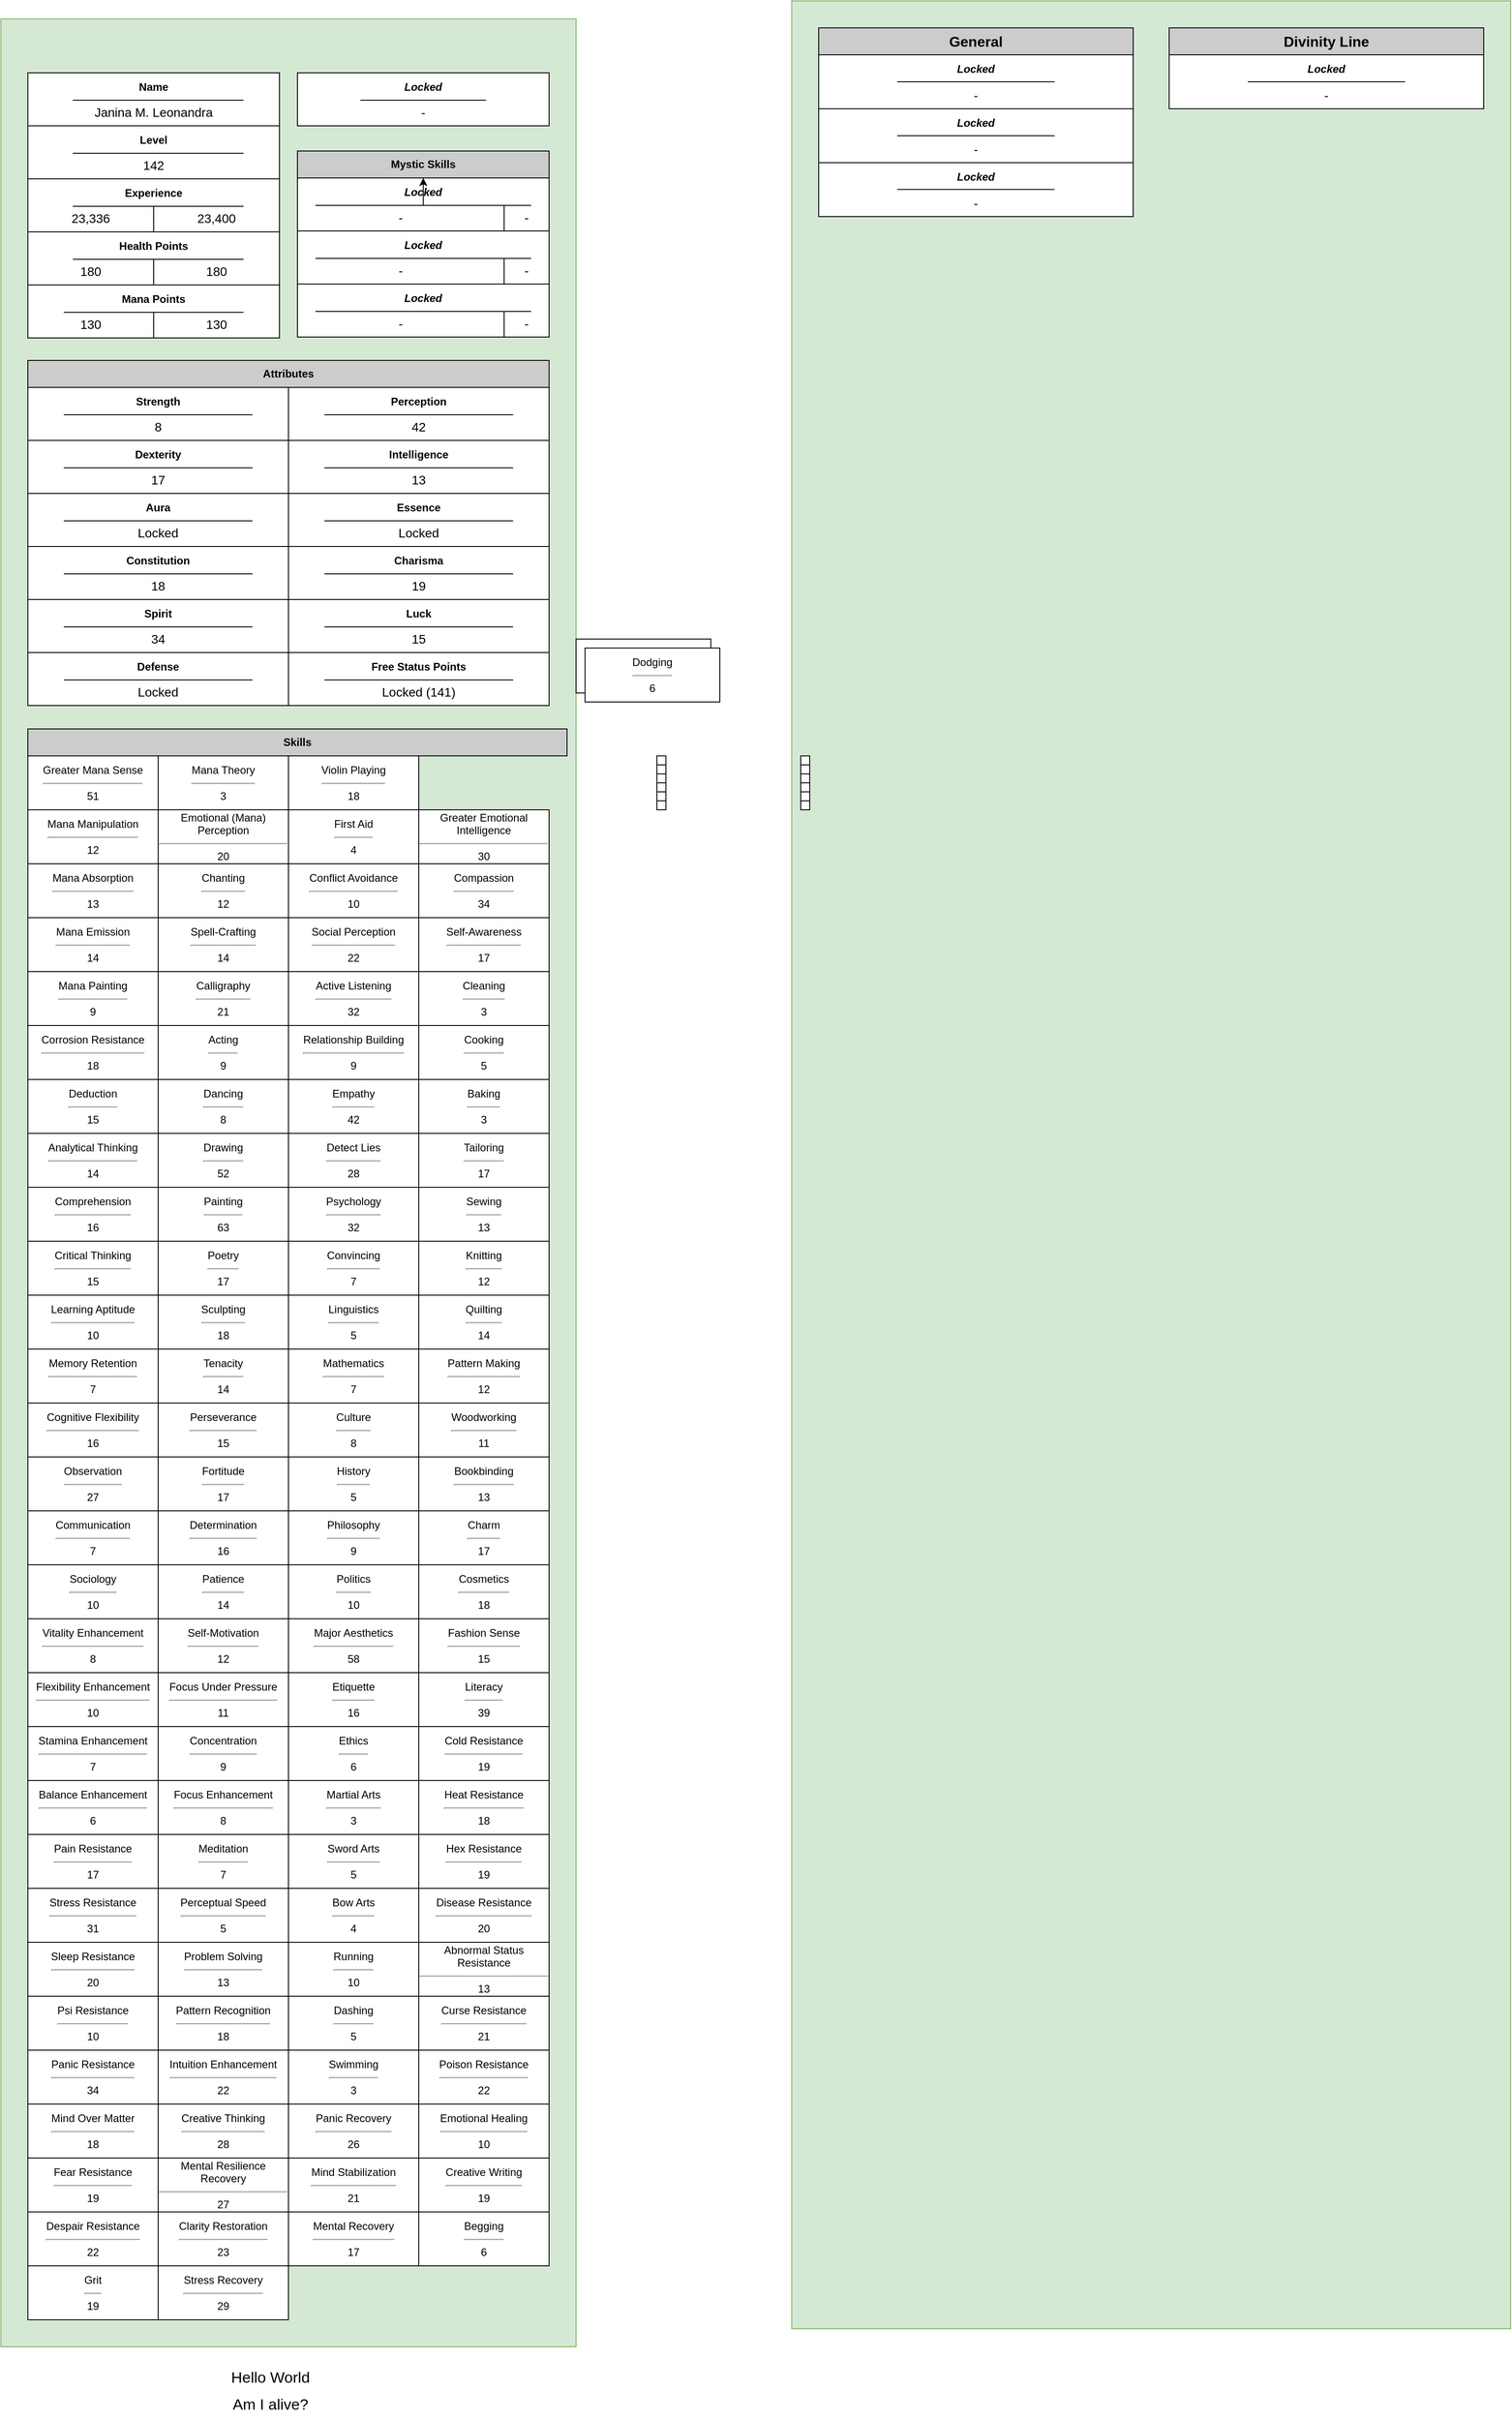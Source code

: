 <mxfile>
    <diagram id="kI3NGxD9ZKFqzrwl74v0" name="Page-1">
        <mxGraphModel dx="808" dy="614" grid="1" gridSize="10" guides="1" tooltips="1" connect="1" arrows="1" fold="1" page="1" pageScale="1" pageWidth="850" pageHeight="1100" math="0" shadow="0">
            <root>
                <mxCell id="0"/>
                <mxCell id="1" parent="0"/>
                <mxCell id="247" value="" style="rounded=0;whiteSpace=wrap;html=1;fillColor=#d5e8d4;strokeColor=#82b366;" parent="1" vertex="1">
                    <mxGeometry x="920" y="20" width="800" height="2590" as="geometry"/>
                </mxCell>
                <mxCell id="2" value="" style="rounded=0;whiteSpace=wrap;html=1;fillColor=#FFFFFF;strokeColor=#82b366;" parent="1" vertex="1">
                    <mxGeometry x="40" y="40" width="640" height="2590" as="geometry"/>
                </mxCell>
                <mxCell id="3" value="" style="rounded=0;whiteSpace=wrap;html=1;fillColor=#d5e8d4;strokeColor=#82b366;" parent="1" vertex="1">
                    <mxGeometry x="40" y="40" width="640" height="2590" as="geometry"/>
                </mxCell>
                <mxCell id="4" value="&lt;b&gt;&lt;font color=&quot;#000000&quot; style=&quot;font-size: 16px;&quot;&gt;General&lt;/font&gt;&lt;/b&gt;" style="rounded=1;whiteSpace=wrap;html=1;fillColor=#CCCCCC;strokeColor=#000000;arcSize=0;" parent="1" vertex="1">
                    <mxGeometry x="950" y="50" width="350" height="30" as="geometry"/>
                </mxCell>
                <mxCell id="5" value="&lt;b&gt;Attributes&lt;/b&gt;" style="rounded=1;whiteSpace=wrap;html=1;fillColor=#CCCCCC;strokeColor=#000000;fontColor=#000000;arcSize=0;" parent="1" vertex="1">
                    <mxGeometry x="70" y="420" width="580" height="30" as="geometry"/>
                </mxCell>
                <mxCell id="6" value="&lt;b&gt;&lt;font style=&quot;font-size: 16px;&quot; color=&quot;#000000&quot;&gt;Divinity Line&lt;/font&gt;&lt;/b&gt;" style="rounded=1;whiteSpace=wrap;html=1;fillColor=#CCCCCC;strokeColor=#000000;arcSize=0;" parent="1" vertex="1">
                    <mxGeometry x="1340" y="50" width="350" height="30" as="geometry"/>
                </mxCell>
                <mxCell id="7" value="&lt;font style=&quot;font-size: 14px;&quot; color=&quot;#000000&quot;&gt;Janina M. Leonandra&lt;/font&gt;" style="shape=partialRectangle;whiteSpace=wrap;html=1;bottom=1;right=1;left=1;top=0;fillColor=#FFFFFF;routingCenterX=-0.5;shadow=0;comic=0;strokeColor=#000000;fontSize=17;" parent="1" vertex="1">
                    <mxGeometry x="70" y="129" width="280" height="30" as="geometry"/>
                </mxCell>
                <mxCell id="8" value="&lt;font size=&quot;1&quot; style=&quot;&quot; color=&quot;#000000&quot;&gt;&lt;b style=&quot;font-size: 12px;&quot;&gt;Name&lt;/b&gt;&lt;/font&gt;" style="shape=partialRectangle;whiteSpace=wrap;html=1;bottom=1;right=1;left=1;top=0;fillColor=#FFFFFF;routingCenterX=-0.5;shadow=0;comic=0;strokeColor=#000000;fontSize=17;direction=west;" parent="1" vertex="1">
                    <mxGeometry x="70" y="100" width="280" height="30" as="geometry"/>
                </mxCell>
                <mxCell id="9" value="" style="line;strokeWidth=1;html=1;shadow=0;comic=0;strokeColor=#000000;fontSize=17;fillColor=#FFFFFF;" parent="1" vertex="1">
                    <mxGeometry x="120" y="130" width="190" height="1" as="geometry"/>
                </mxCell>
                <mxCell id="10" value="&lt;font style=&quot;font-size: 14px;&quot; color=&quot;#000000&quot;&gt;-&lt;/font&gt;" style="shape=partialRectangle;whiteSpace=wrap;html=1;bottom=1;right=1;left=1;top=0;fillColor=#FFFFFF;routingCenterX=-0.5;shadow=0;comic=0;strokeColor=#000000;fontSize=17;" parent="1" vertex="1">
                    <mxGeometry x="370" y="129" width="280" height="30" as="geometry"/>
                </mxCell>
                <mxCell id="11" value="&lt;font size=&quot;1&quot; style=&quot;&quot; color=&quot;#000000&quot;&gt;&lt;b style=&quot;font-size: 12px;&quot;&gt;&lt;i&gt;Locked&lt;/i&gt;&lt;/b&gt;&lt;/font&gt;" style="shape=partialRectangle;whiteSpace=wrap;html=1;bottom=1;right=1;left=1;top=0;fillColor=#FFFFFF;routingCenterX=-0.5;shadow=0;comic=0;strokeColor=#000000;fontSize=17;direction=west;" parent="1" vertex="1">
                    <mxGeometry x="370" y="100" width="280" height="30" as="geometry"/>
                </mxCell>
                <mxCell id="12" value="" style="line;strokeWidth=1;html=1;shadow=0;comic=0;strokeColor=#000000;fontSize=17;fillColor=#FFFFFF;" parent="1" vertex="1">
                    <mxGeometry x="440" y="130" width="140" height="1" as="geometry"/>
                </mxCell>
                <mxCell id="13" value="&lt;font style=&quot;font-size: 14px;&quot; color=&quot;#000000&quot;&gt;142&lt;/font&gt;" style="shape=partialRectangle;whiteSpace=wrap;html=1;bottom=1;right=1;left=1;top=0;fillColor=#FFFFFF;routingCenterX=-0.5;shadow=0;comic=0;strokeColor=#000000;fontSize=17;" parent="1" vertex="1">
                    <mxGeometry x="70" y="188" width="280" height="30" as="geometry"/>
                </mxCell>
                <mxCell id="14" value="&lt;font size=&quot;1&quot; style=&quot;&quot; color=&quot;#000000&quot;&gt;&lt;b style=&quot;font-size: 12px;&quot;&gt;Level&lt;/b&gt;&lt;/font&gt;" style="shape=partialRectangle;whiteSpace=wrap;html=1;bottom=1;right=1;left=1;top=0;fillColor=#FFFFFF;routingCenterX=-0.5;shadow=0;comic=0;strokeColor=#000000;fontSize=17;direction=west;" parent="1" vertex="1">
                    <mxGeometry x="70" y="159" width="280" height="30" as="geometry"/>
                </mxCell>
                <mxCell id="15" value="" style="line;strokeWidth=1;html=1;shadow=0;comic=0;strokeColor=#000000;fontSize=17;fillColor=#FFFFFF;" parent="1" vertex="1">
                    <mxGeometry x="120" y="189" width="190" height="1" as="geometry"/>
                </mxCell>
                <mxCell id="16" value="23,400" style="shape=partialRectangle;whiteSpace=wrap;html=1;bottom=1;right=1;left=1;top=0;fillColor=#FFFFFF;routingCenterX=-0.5;shadow=0;comic=0;strokeColor=#000000;strokeWidth=1;fontSize=14;fontColor=#000000;" parent="1" vertex="1">
                    <mxGeometry x="210" y="247" width="140" height="30" as="geometry"/>
                </mxCell>
                <mxCell id="17" value="23,336" style="shape=partialRectangle;whiteSpace=wrap;html=1;bottom=1;right=1;left=1;top=0;fillColor=#FFFFFF;routingCenterX=-0.5;shadow=0;comic=0;strokeColor=#000000;strokeWidth=1;fontSize=14;fontColor=#000000;" parent="1" vertex="1">
                    <mxGeometry x="70" y="247" width="140" height="30" as="geometry"/>
                </mxCell>
                <mxCell id="18" value="" style="line;strokeWidth=1;html=1;shadow=0;comic=0;strokeColor=#000000;fontSize=17;fillColor=#FFFFFF;" parent="1" vertex="1">
                    <mxGeometry x="120" y="248" width="190" height="1" as="geometry"/>
                </mxCell>
                <mxCell id="19" value="&lt;font size=&quot;1&quot; style=&quot;&quot; color=&quot;#000000&quot;&gt;&lt;b style=&quot;font-size: 12px;&quot;&gt;Experience&lt;/b&gt;&lt;/font&gt;" style="shape=partialRectangle;whiteSpace=wrap;html=1;bottom=1;right=1;left=1;top=0;fillColor=#FFFFFF;routingCenterX=-0.5;shadow=0;comic=0;strokeColor=#000000;fontSize=17;direction=west;" parent="1" vertex="1">
                    <mxGeometry x="70" y="218" width="280" height="30" as="geometry"/>
                </mxCell>
                <mxCell id="20" value="180" style="shape=partialRectangle;whiteSpace=wrap;html=1;bottom=1;right=1;left=1;top=0;fillColor=#FFFFFF;routingCenterX=-0.5;shadow=0;comic=0;strokeColor=#000000;strokeWidth=1;fontSize=14;fontColor=#000000;" parent="1" vertex="1">
                    <mxGeometry x="210" y="306" width="140" height="30" as="geometry"/>
                </mxCell>
                <mxCell id="21" value="180" style="shape=partialRectangle;whiteSpace=wrap;html=1;bottom=1;right=1;left=1;top=0;fillColor=#FFFFFF;routingCenterX=-0.5;shadow=0;comic=0;strokeColor=#000000;strokeWidth=1;fontSize=14;fontColor=#000000;" parent="1" vertex="1">
                    <mxGeometry x="70" y="306" width="140" height="30" as="geometry"/>
                </mxCell>
                <mxCell id="22" value="" style="line;strokeWidth=1;html=1;shadow=0;comic=0;strokeColor=#000000;fontSize=17;fillColor=#FFFFFF;" parent="1" vertex="1">
                    <mxGeometry x="120" y="307" width="190" height="1" as="geometry"/>
                </mxCell>
                <mxCell id="23" value="&lt;font size=&quot;1&quot; style=&quot;&quot; color=&quot;#000000&quot;&gt;&lt;b style=&quot;font-size: 12px;&quot;&gt;Health Points&lt;/b&gt;&lt;/font&gt;" style="shape=partialRectangle;whiteSpace=wrap;html=1;bottom=1;right=1;left=1;top=0;fillColor=#FFFFFF;routingCenterX=-0.5;shadow=0;comic=0;strokeColor=#000000;fontSize=17;direction=west;" parent="1" vertex="1">
                    <mxGeometry x="70" y="277" width="280" height="30" as="geometry"/>
                </mxCell>
                <mxCell id="24" value="130" style="shape=partialRectangle;whiteSpace=wrap;html=1;bottom=1;right=1;left=1;top=0;fillColor=#FFFFFF;routingCenterX=-0.5;shadow=0;comic=0;strokeColor=#000000;strokeWidth=1;fontSize=14;fontColor=#000000;" parent="1" vertex="1">
                    <mxGeometry x="210" y="365" width="140" height="30" as="geometry"/>
                </mxCell>
                <mxCell id="25" value="130" style="shape=partialRectangle;whiteSpace=wrap;html=1;bottom=1;right=1;left=1;top=0;fillColor=#FFFFFF;routingCenterX=-0.5;shadow=0;comic=0;strokeColor=#000000;strokeWidth=1;fontSize=14;fontColor=#000000;" parent="1" vertex="1">
                    <mxGeometry x="70" y="365" width="140" height="30" as="geometry"/>
                </mxCell>
                <mxCell id="26" value="" style="line;strokeWidth=1;html=1;shadow=0;comic=0;strokeColor=#000000;fontSize=17;fillColor=#FFFFFF;" parent="1" vertex="1">
                    <mxGeometry x="110" y="366" width="200" height="1" as="geometry"/>
                </mxCell>
                <mxCell id="27" value="&lt;font size=&quot;1&quot; style=&quot;&quot; color=&quot;#000000&quot;&gt;&lt;b style=&quot;font-size: 12px;&quot;&gt;Mana Points&lt;/b&gt;&lt;/font&gt;" style="shape=partialRectangle;whiteSpace=wrap;html=1;bottom=1;right=1;left=1;top=0;fillColor=#FFFFFF;routingCenterX=-0.5;shadow=0;comic=0;strokeColor=#000000;fontSize=17;direction=west;" parent="1" vertex="1">
                    <mxGeometry x="70" y="336" width="280" height="30" as="geometry"/>
                </mxCell>
                <mxCell id="28" value="-" style="shape=partialRectangle;whiteSpace=wrap;html=1;bottom=1;right=1;left=1;top=0;fillColor=#FFFFFF;routingCenterX=-0.5;shadow=0;comic=0;strokeColor=#000000;strokeWidth=1;fontSize=14;fontColor=#000000;" parent="1" vertex="1">
                    <mxGeometry x="600" y="246" width="50" height="30" as="geometry"/>
                </mxCell>
                <mxCell id="29" value="-" style="shape=partialRectangle;whiteSpace=wrap;html=1;bottom=1;right=1;left=1;top=0;fillColor=#FFFFFF;routingCenterX=-0.5;shadow=0;comic=0;strokeColor=#000000;strokeWidth=1;fontSize=14;fontColor=#000000;" parent="1" vertex="1">
                    <mxGeometry x="370" y="246" width="230" height="30" as="geometry"/>
                </mxCell>
                <mxCell id="30" value="&lt;font size=&quot;1&quot; style=&quot;&quot; color=&quot;#000000&quot;&gt;&lt;b style=&quot;font-size: 12px;&quot;&gt;&lt;i&gt;Locked&lt;/i&gt;&lt;/b&gt;&lt;/font&gt;" style="shape=partialRectangle;whiteSpace=wrap;html=1;bottom=1;right=1;left=1;top=0;fillColor=#FFFFFF;routingCenterX=-0.5;shadow=0;comic=0;strokeColor=#000000;fontSize=17;direction=west;" parent="1" vertex="1">
                    <mxGeometry x="370" y="217" width="280" height="30" as="geometry"/>
                </mxCell>
                <mxCell id="31" value="" style="edgeStyle=none;html=1;" parent="1" source="32" target="41" edge="1">
                    <mxGeometry relative="1" as="geometry"/>
                </mxCell>
                <mxCell id="32" value="" style="line;strokeWidth=1;html=1;shadow=0;comic=0;strokeColor=#000000;fontSize=17;fillColor=#FFFFFF;" parent="1" vertex="1">
                    <mxGeometry x="390" y="247" width="240" height="1" as="geometry"/>
                </mxCell>
                <mxCell id="33" value="-" style="shape=partialRectangle;whiteSpace=wrap;html=1;bottom=1;right=1;left=1;top=0;fillColor=#FFFFFF;routingCenterX=-0.5;shadow=0;comic=0;strokeColor=#000000;strokeWidth=1;fontSize=14;fontColor=#000000;" parent="1" vertex="1">
                    <mxGeometry x="600" y="305" width="50" height="30" as="geometry"/>
                </mxCell>
                <mxCell id="34" value="-" style="shape=partialRectangle;whiteSpace=wrap;html=1;bottom=1;right=1;left=1;top=0;fillColor=#FFFFFF;routingCenterX=-0.5;shadow=0;comic=0;strokeColor=#000000;strokeWidth=1;fontSize=14;fontColor=#000000;" parent="1" vertex="1">
                    <mxGeometry x="370" y="305" width="230" height="30" as="geometry"/>
                </mxCell>
                <mxCell id="35" value="&lt;font size=&quot;1&quot; style=&quot;&quot; color=&quot;#000000&quot;&gt;&lt;b style=&quot;font-size: 12px;&quot;&gt;&lt;i&gt;Locked&lt;/i&gt;&lt;/b&gt;&lt;/font&gt;" style="shape=partialRectangle;whiteSpace=wrap;html=1;bottom=1;right=1;left=1;top=0;fillColor=#FFFFFF;routingCenterX=-0.5;shadow=0;comic=0;strokeColor=#000000;fontSize=17;direction=west;" parent="1" vertex="1">
                    <mxGeometry x="370" y="276" width="280" height="30" as="geometry"/>
                </mxCell>
                <mxCell id="36" value="" style="line;strokeWidth=1;html=1;shadow=0;comic=0;strokeColor=#000000;fontSize=17;fillColor=#FFFFFF;" parent="1" vertex="1">
                    <mxGeometry x="390" y="306" width="240" height="1" as="geometry"/>
                </mxCell>
                <mxCell id="37" value="-" style="shape=partialRectangle;whiteSpace=wrap;html=1;bottom=1;right=1;left=1;top=0;fillColor=#FFFFFF;routingCenterX=-0.5;shadow=0;comic=0;strokeColor=#000000;strokeWidth=1;fontSize=14;fontColor=#000000;" parent="1" vertex="1">
                    <mxGeometry x="600" y="364" width="50" height="30" as="geometry"/>
                </mxCell>
                <mxCell id="38" value="-" style="shape=partialRectangle;whiteSpace=wrap;html=1;bottom=1;right=1;left=1;top=0;fillColor=#FFFFFF;routingCenterX=-0.5;shadow=0;comic=0;strokeColor=#000000;strokeWidth=1;fontSize=14;fontColor=#000000;" parent="1" vertex="1">
                    <mxGeometry x="370" y="364" width="230" height="30" as="geometry"/>
                </mxCell>
                <mxCell id="39" value="&lt;font size=&quot;1&quot; style=&quot;&quot; color=&quot;#000000&quot;&gt;&lt;b style=&quot;font-size: 12px;&quot;&gt;&lt;i&gt;Locked&lt;/i&gt;&lt;/b&gt;&lt;/font&gt;" style="shape=partialRectangle;whiteSpace=wrap;html=1;bottom=1;right=1;left=1;top=0;fillColor=#FFFFFF;routingCenterX=-0.5;shadow=0;comic=0;strokeColor=#000000;fontSize=17;direction=west;" parent="1" vertex="1">
                    <mxGeometry x="370" y="335" width="280" height="30" as="geometry"/>
                </mxCell>
                <mxCell id="40" value="" style="line;strokeWidth=1;html=1;shadow=0;comic=0;strokeColor=#000000;fontSize=17;fillColor=#FFFFFF;" parent="1" vertex="1">
                    <mxGeometry x="390" y="365" width="240" height="1" as="geometry"/>
                </mxCell>
                <mxCell id="41" value="&lt;b&gt;&lt;font color=&quot;#000000&quot;&gt;Mystic Skills&lt;/font&gt;&lt;/b&gt;" style="rounded=1;whiteSpace=wrap;html=1;fillColor=#CCCCCC;strokeColor=#000000;arcSize=0;" parent="1" vertex="1">
                    <mxGeometry x="370" y="187" width="280" height="30" as="geometry"/>
                </mxCell>
                <mxCell id="42" value="&lt;font style=&quot;font-size: 14px;&quot; color=&quot;#000000&quot;&gt;42&lt;/font&gt;" style="shape=partialRectangle;whiteSpace=wrap;html=1;bottom=1;right=1;left=1;top=0;fillColor=#FFFFFF;routingCenterX=-0.5;shadow=0;comic=0;strokeColor=#000000;fontSize=17;" parent="1" vertex="1">
                    <mxGeometry x="360" y="479" width="290" height="30" as="geometry"/>
                </mxCell>
                <mxCell id="43" value="&lt;font color=&quot;#000000&quot;&gt;&lt;span style=&quot;font-size: 12px;&quot;&gt;&lt;b&gt;Perception&lt;/b&gt;&lt;/span&gt;&lt;/font&gt;" style="shape=partialRectangle;whiteSpace=wrap;html=1;bottom=1;right=1;left=1;top=0;fillColor=#FFFFFF;routingCenterX=-0.5;shadow=0;comic=0;strokeColor=#000000;fontSize=17;direction=west;gradientColor=none;gradientDirection=west;" parent="1" vertex="1">
                    <mxGeometry x="360" y="450" width="290" height="30" as="geometry"/>
                </mxCell>
                <mxCell id="44" value="" style="line;strokeWidth=1;html=1;shadow=0;comic=0;strokeColor=#000000;fontSize=17;fillColor=#FFFFFF;" parent="1" vertex="1">
                    <mxGeometry x="400" y="480" width="210" height="1" as="geometry"/>
                </mxCell>
                <mxCell id="45" value="&lt;b&gt;Skills&lt;/b&gt;" style="rounded=1;whiteSpace=wrap;html=1;fillColor=#CCCCCC;strokeColor=#000000;fontColor=#000000;arcSize=0;" parent="1" vertex="1">
                    <mxGeometry x="70" y="830" width="600" height="30" as="geometry"/>
                </mxCell>
                <mxCell id="46" value="&lt;font style=&quot;font-size: 14px;&quot; color=&quot;#000000&quot;&gt;8&lt;/font&gt;" style="shape=partialRectangle;whiteSpace=wrap;html=1;bottom=1;right=1;left=1;top=0;fillColor=#FFFFFF;routingCenterX=-0.5;shadow=0;comic=0;strokeColor=#000000;fontSize=17;" parent="1" vertex="1">
                    <mxGeometry x="70" y="479" width="290" height="30" as="geometry"/>
                </mxCell>
                <mxCell id="47" value="&lt;font size=&quot;1&quot; style=&quot;&quot; color=&quot;#000000&quot;&gt;&lt;b style=&quot;font-size: 12px;&quot;&gt;Strength&lt;/b&gt;&lt;/font&gt;" style="shape=partialRectangle;whiteSpace=wrap;html=1;bottom=1;right=1;left=1;top=0;fillColor=#FFFFFF;routingCenterX=-0.5;shadow=0;comic=0;strokeColor=#000000;fontSize=17;direction=west;gradientColor=none;gradientDirection=west;" parent="1" vertex="1">
                    <mxGeometry x="70" y="450" width="290" height="30" as="geometry"/>
                </mxCell>
                <mxCell id="48" value="" style="line;strokeWidth=1;html=1;shadow=0;comic=0;strokeColor=#000000;fontSize=17;fillColor=#FFFFFF;" parent="1" vertex="1">
                    <mxGeometry x="110" y="480" width="210" height="1" as="geometry"/>
                </mxCell>
                <mxCell id="49" value="&lt;font style=&quot;font-size: 14px;&quot; color=&quot;#000000&quot;&gt;13&lt;/font&gt;" style="shape=partialRectangle;whiteSpace=wrap;html=1;bottom=1;right=1;left=1;top=0;fillColor=#FFFFFF;routingCenterX=-0.5;shadow=0;comic=0;strokeColor=#000000;fontSize=17;" parent="1" vertex="1">
                    <mxGeometry x="360" y="538" width="290" height="30" as="geometry"/>
                </mxCell>
                <mxCell id="50" value="&lt;font size=&quot;1&quot; style=&quot;&quot; color=&quot;#000000&quot;&gt;&lt;b style=&quot;font-size: 12px;&quot;&gt;Intelligence&lt;/b&gt;&lt;/font&gt;" style="shape=partialRectangle;whiteSpace=wrap;html=1;bottom=1;right=1;left=1;top=0;fillColor=#FFFFFF;routingCenterX=-0.5;shadow=0;comic=0;strokeColor=#000000;fontSize=17;direction=west;gradientColor=none;gradientDirection=west;" parent="1" vertex="1">
                    <mxGeometry x="360" y="509" width="290" height="30" as="geometry"/>
                </mxCell>
                <mxCell id="51" value="" style="line;strokeWidth=1;html=1;shadow=0;comic=0;strokeColor=#000000;fontSize=17;fillColor=#FFFFFF;" parent="1" vertex="1">
                    <mxGeometry x="400" y="539" width="210" height="1" as="geometry"/>
                </mxCell>
                <mxCell id="52" value="&lt;font style=&quot;font-size: 14px;&quot; color=&quot;#000000&quot;&gt;17&lt;/font&gt;" style="shape=partialRectangle;whiteSpace=wrap;html=1;bottom=1;right=1;left=1;top=0;fillColor=#FFFFFF;routingCenterX=-0.5;shadow=0;comic=0;strokeColor=#000000;fontSize=17;" parent="1" vertex="1">
                    <mxGeometry x="70" y="538" width="290" height="30" as="geometry"/>
                </mxCell>
                <mxCell id="53" value="&lt;font size=&quot;1&quot; style=&quot;&quot; color=&quot;#000000&quot;&gt;&lt;b style=&quot;font-size: 12px;&quot;&gt;Dexterity&lt;/b&gt;&lt;/font&gt;" style="shape=partialRectangle;whiteSpace=wrap;html=1;bottom=1;right=1;left=1;top=0;fillColor=#FFFFFF;routingCenterX=-0.5;shadow=0;comic=0;strokeColor=#000000;fontSize=17;direction=west;gradientColor=none;gradientDirection=west;" parent="1" vertex="1">
                    <mxGeometry x="70" y="509" width="290" height="30" as="geometry"/>
                </mxCell>
                <mxCell id="54" value="" style="line;strokeWidth=1;html=1;shadow=0;comic=0;strokeColor=#000000;fontSize=17;fillColor=#FFFFFF;" parent="1" vertex="1">
                    <mxGeometry x="110" y="539" width="210" height="1" as="geometry"/>
                </mxCell>
                <mxCell id="55" value="&lt;font style=&quot;font-size: 14px;&quot; color=&quot;#000000&quot;&gt;Locked&lt;/font&gt;" style="shape=partialRectangle;whiteSpace=wrap;html=1;bottom=1;right=1;left=1;top=0;fillColor=#FFFFFF;routingCenterX=-0.5;shadow=0;comic=0;strokeColor=#000000;fontSize=17;" parent="1" vertex="1">
                    <mxGeometry x="360" y="597" width="290" height="30" as="geometry"/>
                </mxCell>
                <mxCell id="56" value="&lt;font size=&quot;1&quot; style=&quot;&quot; color=&quot;#000000&quot;&gt;&lt;b style=&quot;font-size: 12px;&quot;&gt;Essence&lt;/b&gt;&lt;/font&gt;" style="shape=partialRectangle;whiteSpace=wrap;html=1;bottom=1;right=1;left=1;top=0;fillColor=#FFFFFF;routingCenterX=-0.5;shadow=0;comic=0;strokeColor=#000000;fontSize=17;direction=west;gradientColor=none;gradientDirection=west;" parent="1" vertex="1">
                    <mxGeometry x="360" y="568" width="290" height="30" as="geometry"/>
                </mxCell>
                <mxCell id="57" value="" style="line;strokeWidth=1;html=1;shadow=0;comic=0;strokeColor=#000000;fontSize=17;fillColor=#FFFFFF;" parent="1" vertex="1">
                    <mxGeometry x="400" y="598" width="210" height="1" as="geometry"/>
                </mxCell>
                <mxCell id="58" value="&lt;font style=&quot;font-size: 14px;&quot; color=&quot;#000000&quot;&gt;Locked&lt;/font&gt;" style="shape=partialRectangle;whiteSpace=wrap;html=1;bottom=1;right=1;left=1;top=0;fillColor=#FFFFFF;routingCenterX=-0.5;shadow=0;comic=0;strokeColor=#000000;fontSize=17;" parent="1" vertex="1">
                    <mxGeometry x="70" y="597" width="290" height="30" as="geometry"/>
                </mxCell>
                <mxCell id="59" value="&lt;font size=&quot;1&quot; style=&quot;&quot; color=&quot;#000000&quot;&gt;&lt;b style=&quot;font-size: 12px;&quot;&gt;Aura&lt;/b&gt;&lt;/font&gt;" style="shape=partialRectangle;whiteSpace=wrap;html=1;bottom=1;right=1;left=1;top=0;fillColor=#FFFFFF;routingCenterX=-0.5;shadow=0;comic=0;strokeColor=#000000;fontSize=17;direction=west;gradientColor=none;gradientDirection=west;" parent="1" vertex="1">
                    <mxGeometry x="70" y="568" width="290" height="30" as="geometry"/>
                </mxCell>
                <mxCell id="60" value="" style="line;strokeWidth=1;html=1;shadow=0;comic=0;strokeColor=#000000;fontSize=17;fillColor=#FFFFFF;" parent="1" vertex="1">
                    <mxGeometry x="110" y="598" width="210" height="1" as="geometry"/>
                </mxCell>
                <mxCell id="61" value="&lt;font style=&quot;font-size: 14px;&quot; color=&quot;#000000&quot;&gt;19&lt;/font&gt;" style="shape=partialRectangle;whiteSpace=wrap;html=1;bottom=1;right=1;left=1;top=0;fillColor=#FFFFFF;routingCenterX=-0.5;shadow=0;comic=0;strokeColor=#000000;fontSize=17;" parent="1" vertex="1">
                    <mxGeometry x="360" y="656" width="290" height="30" as="geometry"/>
                </mxCell>
                <mxCell id="62" value="&lt;font size=&quot;1&quot; style=&quot;&quot; color=&quot;#000000&quot;&gt;&lt;b style=&quot;font-size: 12px;&quot;&gt;Charisma&lt;/b&gt;&lt;/font&gt;" style="shape=partialRectangle;whiteSpace=wrap;html=1;bottom=1;right=1;left=1;top=0;fillColor=#FFFFFF;routingCenterX=-0.5;shadow=0;comic=0;strokeColor=#000000;fontSize=17;direction=west;gradientColor=none;gradientDirection=west;" parent="1" vertex="1">
                    <mxGeometry x="360" y="627" width="290" height="30" as="geometry"/>
                </mxCell>
                <mxCell id="63" value="" style="line;strokeWidth=1;html=1;shadow=0;comic=0;strokeColor=#000000;fontSize=17;fillColor=#FFFFFF;" parent="1" vertex="1">
                    <mxGeometry x="400" y="657" width="210" height="1" as="geometry"/>
                </mxCell>
                <mxCell id="64" value="&lt;font style=&quot;font-size: 14px;&quot; color=&quot;#000000&quot;&gt;18&lt;/font&gt;" style="shape=partialRectangle;whiteSpace=wrap;html=1;bottom=1;right=1;left=1;top=0;fillColor=#FFFFFF;routingCenterX=-0.5;shadow=0;comic=0;strokeColor=#000000;fontSize=17;" parent="1" vertex="1">
                    <mxGeometry x="70" y="656" width="290" height="30" as="geometry"/>
                </mxCell>
                <mxCell id="65" value="&lt;font size=&quot;1&quot; style=&quot;&quot; color=&quot;#000000&quot;&gt;&lt;b style=&quot;font-size: 12px;&quot;&gt;Constitution&lt;/b&gt;&lt;/font&gt;" style="shape=partialRectangle;whiteSpace=wrap;html=1;bottom=1;right=1;left=1;top=0;fillColor=#FFFFFF;routingCenterX=-0.5;shadow=0;comic=0;strokeColor=#000000;fontSize=17;direction=west;gradientColor=none;gradientDirection=west;" parent="1" vertex="1">
                    <mxGeometry x="70" y="627" width="290" height="30" as="geometry"/>
                </mxCell>
                <mxCell id="66" value="" style="line;strokeWidth=1;html=1;shadow=0;comic=0;strokeColor=#000000;fontSize=17;fillColor=#FFFFFF;" parent="1" vertex="1">
                    <mxGeometry x="110" y="657" width="210" height="1" as="geometry"/>
                </mxCell>
                <mxCell id="67" value="&lt;font style=&quot;font-size: 14px;&quot; color=&quot;#000000&quot;&gt;15&lt;/font&gt;" style="shape=partialRectangle;whiteSpace=wrap;html=1;bottom=1;right=1;left=1;top=0;fillColor=#FFFFFF;routingCenterX=-0.5;shadow=0;comic=0;strokeColor=#000000;fontSize=17;" parent="1" vertex="1">
                    <mxGeometry x="360" y="715" width="290" height="30" as="geometry"/>
                </mxCell>
                <mxCell id="68" value="&lt;font size=&quot;1&quot; style=&quot;&quot; color=&quot;#000000&quot;&gt;&lt;b style=&quot;font-size: 12px;&quot;&gt;Luck&lt;/b&gt;&lt;/font&gt;" style="shape=partialRectangle;whiteSpace=wrap;html=1;bottom=1;right=1;left=1;top=0;fillColor=#FFFFFF;routingCenterX=-0.5;shadow=0;comic=0;strokeColor=#000000;fontSize=17;direction=west;gradientColor=none;gradientDirection=west;" parent="1" vertex="1">
                    <mxGeometry x="360" y="686" width="290" height="30" as="geometry"/>
                </mxCell>
                <mxCell id="69" value="" style="line;strokeWidth=1;html=1;shadow=0;comic=0;strokeColor=#000000;fontSize=17;fillColor=#FFFFFF;" parent="1" vertex="1">
                    <mxGeometry x="400" y="716" width="210" height="1" as="geometry"/>
                </mxCell>
                <mxCell id="70" value="&lt;font style=&quot;font-size: 14px;&quot; color=&quot;#000000&quot;&gt;34&lt;/font&gt;" style="shape=partialRectangle;whiteSpace=wrap;html=1;bottom=1;right=1;left=1;top=0;fillColor=#FFFFFF;routingCenterX=-0.5;shadow=0;comic=0;strokeColor=#000000;fontSize=17;" parent="1" vertex="1">
                    <mxGeometry x="70" y="715" width="290" height="30" as="geometry"/>
                </mxCell>
                <mxCell id="71" value="&lt;font size=&quot;1&quot; style=&quot;&quot; color=&quot;#000000&quot;&gt;&lt;b style=&quot;font-size: 12px;&quot;&gt;Spirit&lt;/b&gt;&lt;/font&gt;" style="shape=partialRectangle;whiteSpace=wrap;html=1;bottom=1;right=1;left=1;top=0;fillColor=#FFFFFF;routingCenterX=-0.5;shadow=0;comic=0;strokeColor=#000000;fontSize=17;direction=west;gradientColor=none;gradientDirection=west;" parent="1" vertex="1">
                    <mxGeometry x="70" y="686" width="290" height="30" as="geometry"/>
                </mxCell>
                <mxCell id="72" value="" style="line;strokeWidth=1;html=1;shadow=0;comic=0;strokeColor=#000000;fontSize=17;fillColor=#FFFFFF;" parent="1" vertex="1">
                    <mxGeometry x="110" y="716" width="210" height="1" as="geometry"/>
                </mxCell>
                <mxCell id="73" value="&lt;font style=&quot;font-size: 14px;&quot; color=&quot;#000000&quot;&gt;Locked (141)&lt;/font&gt;" style="shape=partialRectangle;whiteSpace=wrap;html=1;bottom=1;right=1;left=1;top=0;fillColor=#FFFFFF;routingCenterX=-0.5;shadow=0;comic=0;strokeColor=#000000;fontSize=17;" parent="1" vertex="1">
                    <mxGeometry x="360" y="774" width="290" height="30" as="geometry"/>
                </mxCell>
                <mxCell id="74" value="&lt;font size=&quot;1&quot; style=&quot;&quot; color=&quot;#000000&quot;&gt;&lt;b style=&quot;font-size: 12px;&quot;&gt;Free Status Points&lt;/b&gt;&lt;/font&gt;" style="shape=partialRectangle;whiteSpace=wrap;html=1;bottom=1;right=1;left=1;top=0;fillColor=#FFFFFF;routingCenterX=-0.5;shadow=0;comic=0;strokeColor=#000000;fontSize=17;direction=west;gradientColor=none;gradientDirection=west;" parent="1" vertex="1">
                    <mxGeometry x="360" y="745" width="290" height="30" as="geometry"/>
                </mxCell>
                <mxCell id="75" value="" style="line;strokeWidth=1;html=1;shadow=0;comic=0;strokeColor=#000000;fontSize=17;fillColor=#FFFFFF;" parent="1" vertex="1">
                    <mxGeometry x="400" y="775" width="210" height="1" as="geometry"/>
                </mxCell>
                <mxCell id="76" value="&lt;font style=&quot;font-size: 14px;&quot; color=&quot;#000000&quot;&gt;Locked&lt;/font&gt;" style="shape=partialRectangle;whiteSpace=wrap;html=1;bottom=1;right=1;left=1;top=0;fillColor=#FFFFFF;routingCenterX=-0.5;shadow=0;comic=0;strokeColor=#000000;fontSize=17;" parent="1" vertex="1">
                    <mxGeometry x="70" y="774" width="290" height="30" as="geometry"/>
                </mxCell>
                <mxCell id="77" value="&lt;font size=&quot;1&quot; style=&quot;&quot; color=&quot;#000000&quot;&gt;&lt;b style=&quot;font-size: 12px;&quot;&gt;Defense&lt;/b&gt;&lt;/font&gt;" style="shape=partialRectangle;whiteSpace=wrap;html=1;bottom=1;right=1;left=1;top=0;fillColor=#FFFFFF;routingCenterX=-0.5;shadow=0;comic=0;strokeColor=#000000;fontSize=17;direction=west;gradientColor=none;gradientDirection=west;" parent="1" vertex="1">
                    <mxGeometry x="70" y="745" width="290" height="30" as="geometry"/>
                </mxCell>
                <mxCell id="78" value="" style="line;strokeWidth=1;html=1;shadow=0;comic=0;strokeColor=#000000;fontSize=17;fillColor=#FFFFFF;" parent="1" vertex="1">
                    <mxGeometry x="110" y="775" width="210" height="1" as="geometry"/>
                </mxCell>
                <UserObject label="%Skill%&lt;hr&gt;%Level%" Skill="Greater Mana Sense" Level="51" Experience="1326" placeholders="1" id="79">
                    <mxCell style="shape=partialRectangle;whiteSpace=wrap;html=1;shadow=0;comic=0;pointerEvents=1;strokeColor=#000000;strokeWidth=1;fontFamily=Helvetica;fontSize=12;fillColor=#FFFFFF;fontColor=#000000;" parent="1" vertex="1">
                        <mxGeometry x="70" y="860" width="145" height="60" as="geometry"/>
                    </mxCell>
                </UserObject>
                <UserObject label="%Skill%&lt;hr&gt;%Level%" Skill="Mana Manipulation" Level="12" Experience="78" placeholders="1" id="80">
                    <mxCell style="shape=partialRectangle;whiteSpace=wrap;html=1;shadow=0;comic=0;pointerEvents=1;strokeColor=#000000;strokeWidth=1;fontFamily=Helvetica;fontSize=12;fillColor=#FFFFFF;fontColor=#000000;" parent="1" vertex="1">
                        <mxGeometry x="70" y="920" width="145" height="60" as="geometry"/>
                    </mxCell>
                </UserObject>
                <UserObject label="%Skill%&lt;hr&gt;%Level%" Skill="Mana Absorption" Level="13" Experience="91" placeholders="1" id="81">
                    <mxCell style="shape=partialRectangle;whiteSpace=wrap;html=1;shadow=0;comic=0;pointerEvents=1;strokeColor=#000000;strokeWidth=1;fontFamily=Helvetica;fontSize=12;fillColor=#FFFFFF;fontColor=#000000;" parent="1" vertex="1">
                        <mxGeometry x="70" y="980" width="145" height="60" as="geometry"/>
                    </mxCell>
                </UserObject>
                <UserObject label="%Skill%&lt;hr&gt;%Level%" Skill="Mana Emission" Level="14" Experience="105" placeholders="1" id="82">
                    <mxCell style="shape=partialRectangle;whiteSpace=wrap;html=1;shadow=0;comic=0;pointerEvents=1;strokeColor=#000000;strokeWidth=1;fontFamily=Helvetica;fontSize=12;fillColor=#FFFFFF;fontColor=#000000;" parent="1" vertex="1">
                        <mxGeometry x="70" y="1040" width="145" height="60" as="geometry"/>
                    </mxCell>
                </UserObject>
                <UserObject label="%Skill%&lt;hr&gt;%Level%" Skill="Mana Painting" Level="9" Experience="45" placeholders="1" id="83">
                    <mxCell style="shape=partialRectangle;whiteSpace=wrap;html=1;shadow=0;comic=0;pointerEvents=1;strokeColor=#000000;strokeWidth=1;fontFamily=Helvetica;fontSize=12;fillColor=#FFFFFF;fontColor=#000000;" parent="1" vertex="1">
                        <mxGeometry x="70" y="1100" width="145" height="60" as="geometry"/>
                    </mxCell>
                </UserObject>
                <UserObject label="%Skill%&lt;hr&gt;%Level%" Skill="Mana Theory" Level="3" Experience="6" placeholders="1" id="84">
                    <mxCell style="shape=partialRectangle;whiteSpace=wrap;html=1;shadow=0;comic=0;pointerEvents=1;strokeColor=#000000;strokeWidth=1;fontFamily=Helvetica;fontSize=12;fillColor=#FFFFFF;fontColor=#000000;" parent="1" vertex="1">
                        <mxGeometry x="215" y="860" width="145" height="60" as="geometry"/>
                    </mxCell>
                </UserObject>
                <UserObject label="%Skill%&lt;hr&gt;%Level%" Skill="Emotional (Mana) Perception" Level="20" Experience="210" placeholders="1" id="85">
                    <mxCell style="shape=partialRectangle;whiteSpace=wrap;html=1;shadow=0;comic=0;pointerEvents=1;strokeColor=#000000;strokeWidth=1;fontFamily=Helvetica;fontSize=12;fillColor=#FFFFFF;fontColor=#000000;" parent="1" vertex="1">
                        <mxGeometry x="215" y="920" width="145" height="60" as="geometry"/>
                    </mxCell>
                </UserObject>
                <UserObject label="%Skill%&lt;hr&gt;%Level%" Skill="Chanting" Level="12" Experience="78" placeholders="1" id="86">
                    <mxCell style="shape=partialRectangle;whiteSpace=wrap;html=1;shadow=0;comic=0;pointerEvents=1;strokeColor=#000000;strokeWidth=1;fontFamily=Helvetica;fontSize=12;fillColor=#FFFFFF;fontColor=#000000;" parent="1" vertex="1">
                        <mxGeometry x="215" y="980" width="145" height="60" as="geometry"/>
                    </mxCell>
                </UserObject>
                <UserObject label="%Skill%&lt;hr&gt;%Level%" Skill="Spell-Crafting" Level="14" Experience="105" placeholders="1" id="87">
                    <mxCell style="shape=partialRectangle;whiteSpace=wrap;html=1;shadow=0;comic=0;pointerEvents=1;strokeColor=#000000;strokeWidth=1;fontFamily=Helvetica;fontSize=12;fillColor=#FFFFFF;fontColor=#000000;" parent="1" vertex="1">
                        <mxGeometry x="215" y="1040" width="145" height="60" as="geometry"/>
                    </mxCell>
                </UserObject>
                <UserObject label="%Skill%&lt;hr&gt;%Level%" Skill="Calligraphy" Level="21" Experience="231" placeholders="1" id="88">
                    <mxCell style="shape=partialRectangle;whiteSpace=wrap;html=1;shadow=0;comic=0;pointerEvents=1;strokeColor=#000000;strokeWidth=1;fontFamily=Helvetica;fontSize=12;fillColor=#FFFFFF;fontColor=#000000;" parent="1" vertex="1">
                        <mxGeometry x="215" y="1100" width="145" height="60" as="geometry"/>
                    </mxCell>
                </UserObject>
                <UserObject label="%Skill%&lt;hr&gt;%Level%" Skill="Acting" Level="9" Experience="45" placeholders="1" id="89">
                    <mxCell style="shape=partialRectangle;whiteSpace=wrap;html=1;shadow=0;comic=0;pointerEvents=1;strokeColor=#000000;strokeWidth=1;fontFamily=Helvetica;fontSize=12;fillColor=#FFFFFF;fontColor=#000000;" parent="1" vertex="1">
                        <mxGeometry x="215" y="1160" width="145" height="60" as="geometry"/>
                    </mxCell>
                </UserObject>
                <UserObject label="%Skill%&lt;hr&gt;%Level%" Skill="Dancing" Level="8" Experience="36" placeholders="1" id="90">
                    <mxCell style="shape=partialRectangle;whiteSpace=wrap;html=1;shadow=0;comic=0;pointerEvents=1;strokeColor=#000000;strokeWidth=1;fontFamily=Helvetica;fontSize=12;fillColor=#FFFFFF;fontColor=#000000;" parent="1" vertex="1">
                        <mxGeometry x="215" y="1220" width="145" height="60" as="geometry"/>
                    </mxCell>
                </UserObject>
                <UserObject label="%Skill%&lt;hr&gt;%Level%" Skill="Drawing" Level="52" Experience="1378" placeholders="1" id="91">
                    <mxCell style="shape=partialRectangle;whiteSpace=wrap;html=1;shadow=0;comic=0;pointerEvents=1;strokeColor=#000000;strokeWidth=1;fontFamily=Helvetica;fontSize=12;fillColor=#FFFFFF;fontColor=#000000;" parent="1" vertex="1">
                        <mxGeometry x="215" y="1280" width="145" height="60" as="geometry"/>
                    </mxCell>
                </UserObject>
                <UserObject label="%Skill%&lt;hr&gt;%Level%" Skill="Painting" Level="63" Experience="2016" placeholders="1" id="92">
                    <mxCell style="shape=partialRectangle;whiteSpace=wrap;html=1;shadow=0;comic=0;pointerEvents=1;strokeColor=#000000;strokeWidth=1;fontFamily=Helvetica;fontSize=12;fillColor=#FFFFFF;fontColor=#000000;" parent="1" vertex="1">
                        <mxGeometry x="215" y="1340" width="145" height="60" as="geometry"/>
                    </mxCell>
                </UserObject>
                <UserObject label="%Skill%&lt;hr&gt;%Level%" Skill="Poetry" Level="17" Experience="153" placeholders="1" id="93">
                    <mxCell style="shape=partialRectangle;whiteSpace=wrap;html=1;shadow=0;comic=0;pointerEvents=1;strokeColor=#000000;strokeWidth=1;fontFamily=Helvetica;fontSize=12;fillColor=#FFFFFF;fontColor=#000000;" parent="1" vertex="1">
                        <mxGeometry x="215" y="1400" width="145" height="60" as="geometry"/>
                    </mxCell>
                </UserObject>
                <UserObject label="%Skill%&lt;hr&gt;%Level%" Skill="Sculpting" Level="18" Experience="171" placeholders="1" id="94">
                    <mxCell style="shape=partialRectangle;whiteSpace=wrap;html=1;shadow=0;comic=0;pointerEvents=1;strokeColor=#000000;strokeWidth=1;fontFamily=Helvetica;fontSize=12;fillColor=#FFFFFF;fontColor=#000000;" parent="1" vertex="1">
                        <mxGeometry x="215" y="1460" width="145" height="60" as="geometry"/>
                    </mxCell>
                </UserObject>
                <UserObject label="%Skill%&lt;hr&gt;%Level%" Skill="Violin Playing" Level="18" Experience="171" placeholders="1" id="95">
                    <mxCell style="shape=partialRectangle;whiteSpace=wrap;html=1;shadow=0;comic=0;pointerEvents=1;strokeColor=#000000;strokeWidth=1;fontFamily=Helvetica;fontSize=12;fillColor=#FFFFFF;fontColor=#000000;" parent="1" vertex="1">
                        <mxGeometry x="360" y="860" width="145" height="60" as="geometry"/>
                    </mxCell>
                </UserObject>
                <UserObject label="%Skill%&lt;hr&gt;%Level%" Skill="First Aid" Level="4" Experience="10" placeholders="1" id="96">
                    <mxCell style="shape=partialRectangle;whiteSpace=wrap;html=1;shadow=0;comic=0;pointerEvents=1;strokeColor=#000000;strokeWidth=1;fontFamily=Helvetica;fontSize=12;fillColor=#FFFFFF;fontColor=#000000;" parent="1" vertex="1">
                        <mxGeometry x="360" y="920" width="145" height="60" as="geometry"/>
                    </mxCell>
                </UserObject>
                <UserObject label="%Skill%&lt;hr&gt;%Level%" Skill="Conflict Avoidance" Level="10" Experience="55" placeholders="1" id="97">
                    <mxCell style="shape=partialRectangle;whiteSpace=wrap;html=1;shadow=0;comic=0;pointerEvents=1;strokeColor=#000000;strokeWidth=1;fontFamily=Helvetica;fontSize=12;fillColor=#FFFFFF;fontColor=#000000;" parent="1" vertex="1">
                        <mxGeometry x="360" y="980" width="145" height="60" as="geometry"/>
                    </mxCell>
                </UserObject>
                <UserObject label="%Skill%&lt;hr&gt;%Level%" Skill="Social Perception" Level="22" Experience="253" placeholders="1" id="98">
                    <mxCell style="shape=partialRectangle;whiteSpace=wrap;html=1;shadow=0;comic=0;pointerEvents=1;strokeColor=#000000;strokeWidth=1;fontFamily=Helvetica;fontSize=12;fillColor=#FFFFFF;fontColor=#000000;" parent="1" vertex="1">
                        <mxGeometry x="360" y="1040" width="145" height="60" as="geometry"/>
                    </mxCell>
                </UserObject>
                <UserObject label="%Skill%&lt;hr&gt;%Level%" Skill="Active Listening" Level="32" Experience="528" placeholders="1" id="99">
                    <mxCell style="shape=partialRectangle;whiteSpace=wrap;html=1;shadow=0;comic=0;pointerEvents=1;strokeColor=#000000;strokeWidth=1;fontFamily=Helvetica;fontSize=12;fillColor=#FFFFFF;fontColor=#000000;" parent="1" vertex="1">
                        <mxGeometry x="360" y="1100" width="145" height="60" as="geometry"/>
                    </mxCell>
                </UserObject>
                <UserObject label="%Skill%&lt;hr&gt;%Level%" Skill="Relationship Building" Level="9" Experience="45" placeholders="1" id="100">
                    <mxCell style="shape=partialRectangle;whiteSpace=wrap;html=1;shadow=0;comic=0;pointerEvents=1;strokeColor=#000000;strokeWidth=1;fontFamily=Helvetica;fontSize=12;fillColor=#FFFFFF;fontColor=#000000;" parent="1" vertex="1">
                        <mxGeometry x="360" y="1160" width="145" height="60" as="geometry"/>
                    </mxCell>
                </UserObject>
                <UserObject label="%Skill%&lt;hr&gt;%Level%" Skill="Empathy" Level="42" Experience="903" placeholders="1" id="101">
                    <mxCell style="shape=partialRectangle;whiteSpace=wrap;html=1;shadow=0;comic=0;pointerEvents=1;strokeColor=#000000;strokeWidth=1;fontFamily=Helvetica;fontSize=12;fillColor=#FFFFFF;fontColor=#000000;" parent="1" vertex="1">
                        <mxGeometry x="360" y="1220" width="145" height="60" as="geometry"/>
                    </mxCell>
                </UserObject>
                <UserObject label="%Skill%&lt;hr&gt;%Level%" Skill="Detect Lies" Level="28" Experience="406" placeholders="1" id="102">
                    <mxCell style="shape=partialRectangle;whiteSpace=wrap;html=1;shadow=0;comic=0;pointerEvents=1;strokeColor=#000000;strokeWidth=1;fontFamily=Helvetica;fontSize=12;fillColor=#FFFFFF;fontColor=#000000;" parent="1" vertex="1">
                        <mxGeometry x="360" y="1280" width="145" height="60" as="geometry"/>
                    </mxCell>
                </UserObject>
                <UserObject label="%Skill%&lt;hr&gt;%Level%" Skill="Psychology" Level="32" Experience="528" placeholders="1" id="103">
                    <mxCell style="shape=partialRectangle;whiteSpace=wrap;html=1;shadow=0;comic=0;pointerEvents=1;strokeColor=#000000;strokeWidth=1;fontFamily=Helvetica;fontSize=12;fillColor=#FFFFFF;fontColor=#000000;" parent="1" vertex="1">
                        <mxGeometry x="360" y="1340" width="145" height="60" as="geometry"/>
                    </mxCell>
                </UserObject>
                <UserObject label="%Skill%&lt;hr&gt;%Level%" Skill="Convincing" Level="7" Experience="28" placeholders="1" id="104">
                    <mxCell style="shape=partialRectangle;whiteSpace=wrap;html=1;shadow=0;comic=0;pointerEvents=1;strokeColor=#000000;strokeWidth=1;fontFamily=Helvetica;fontSize=12;fillColor=#FFFFFF;fontColor=#000000;" parent="1" vertex="1">
                        <mxGeometry x="360" y="1400" width="145" height="60" as="geometry"/>
                    </mxCell>
                </UserObject>
                <UserObject label="%Skill%&lt;hr&gt;%Level%" Skill="Linguistics" Level="5" Experience="15" placeholders="1" id="105">
                    <mxCell style="shape=partialRectangle;whiteSpace=wrap;html=1;shadow=0;comic=0;pointerEvents=1;strokeColor=#000000;strokeWidth=1;fontFamily=Helvetica;fontSize=12;fillColor=#FFFFFF;fontColor=#000000;" parent="1" vertex="1">
                        <mxGeometry x="360" y="1460" width="145" height="60" as="geometry"/>
                    </mxCell>
                </UserObject>
                <UserObject label="%Skill%&lt;hr&gt;%Level%" Skill="Mathematics" Level="7" Experience="28" placeholders="1" id="106">
                    <mxCell style="shape=partialRectangle;whiteSpace=wrap;html=1;shadow=0;comic=0;pointerEvents=1;strokeColor=#000000;strokeWidth=1;fontFamily=Helvetica;fontSize=12;fillColor=#FFFFFF;fontColor=#000000;" parent="1" vertex="1">
                        <mxGeometry x="360" y="1520" width="145" height="60" as="geometry"/>
                    </mxCell>
                </UserObject>
                <UserObject label="%Skill%&lt;hr&gt;%Level%" Skill="Culture" Level="8" Experience="36" placeholders="1" id="107">
                    <mxCell style="shape=partialRectangle;whiteSpace=wrap;html=1;shadow=0;comic=0;pointerEvents=1;strokeColor=#000000;strokeWidth=1;fontFamily=Helvetica;fontSize=12;fillColor=#FFFFFF;fontColor=#000000;" parent="1" vertex="1">
                        <mxGeometry x="360" y="1580" width="145" height="60" as="geometry"/>
                    </mxCell>
                </UserObject>
                <UserObject label="%Skill%&lt;hr&gt;%Level%" Skill="History" Level="5" Experience="15" placeholders="1" id="108">
                    <mxCell style="shape=partialRectangle;whiteSpace=wrap;html=1;shadow=0;comic=0;pointerEvents=1;strokeColor=#000000;strokeWidth=1;fontFamily=Helvetica;fontSize=12;fillColor=#FFFFFF;fontColor=#000000;" parent="1" vertex="1">
                        <mxGeometry x="360" y="1640" width="145" height="60" as="geometry"/>
                    </mxCell>
                </UserObject>
                <UserObject label="%Skill%&lt;hr&gt;%Level%" Skill="Philosophy" Level="9" Experience="45" placeholders="1" id="109">
                    <mxCell style="shape=partialRectangle;whiteSpace=wrap;html=1;shadow=0;comic=0;pointerEvents=1;strokeColor=#000000;strokeWidth=1;fontFamily=Helvetica;fontSize=12;fillColor=#FFFFFF;fontColor=#000000;" parent="1" vertex="1">
                        <mxGeometry x="360" y="1700" width="145" height="60" as="geometry"/>
                    </mxCell>
                </UserObject>
                <UserObject label="%Skill%&lt;hr&gt;%Level%" Skill="Politics" Level="10" Experience="55" placeholders="1" id="110">
                    <mxCell style="shape=partialRectangle;whiteSpace=wrap;html=1;shadow=0;comic=0;pointerEvents=1;strokeColor=#000000;strokeWidth=1;fontFamily=Helvetica;fontSize=12;fillColor=#FFFFFF;fontColor=#000000;" parent="1" vertex="1">
                        <mxGeometry x="360" y="1760" width="145" height="60" as="geometry"/>
                    </mxCell>
                </UserObject>
                <UserObject label="%Skill%&lt;hr&gt;%Level%" Skill="Major Aesthetics" Level="58" Experience="1711" placeholders="1" id="111">
                    <mxCell style="shape=partialRectangle;whiteSpace=wrap;html=1;shadow=0;comic=0;pointerEvents=1;strokeColor=#000000;strokeWidth=1;fontFamily=Helvetica;fontSize=12;fillColor=#FFFFFF;fontColor=#000000;" parent="1" vertex="1">
                        <mxGeometry x="360" y="1820" width="145" height="60" as="geometry"/>
                    </mxCell>
                </UserObject>
                <UserObject label="%Skill%&lt;hr&gt;%Level%" Skill="Etiquette" Level="16" Experience="136" placeholders="1" id="112">
                    <mxCell style="shape=partialRectangle;whiteSpace=wrap;html=1;shadow=0;comic=0;pointerEvents=1;strokeColor=#000000;strokeWidth=1;fontFamily=Helvetica;fontSize=12;fillColor=#FFFFFF;fontColor=#000000;" parent="1" vertex="1">
                        <mxGeometry x="360" y="1880" width="145" height="60" as="geometry"/>
                    </mxCell>
                </UserObject>
                <UserObject label="%Skill%&lt;hr&gt;%Level%" Skill="Ethics" Level="6" Experience="21" placeholders="1" id="113">
                    <mxCell style="shape=partialRectangle;whiteSpace=wrap;html=1;shadow=0;comic=0;pointerEvents=1;strokeColor=#000000;strokeWidth=1;fontFamily=Helvetica;fontSize=12;fillColor=#FFFFFF;fontColor=#000000;" parent="1" vertex="1">
                        <mxGeometry x="360" y="1940" width="145" height="60" as="geometry"/>
                    </mxCell>
                </UserObject>
                <UserObject label="%Skill%&lt;hr&gt;%Level%" Skill="Martial Arts" Level="3" Experience="6" placeholders="1" id="114">
                    <mxCell style="shape=partialRectangle;whiteSpace=wrap;html=1;shadow=0;comic=0;pointerEvents=1;strokeColor=#000000;strokeWidth=1;fontFamily=Helvetica;fontSize=12;fillColor=#FFFFFF;fontColor=#000000;" parent="1" vertex="1">
                        <mxGeometry x="360" y="2000" width="145" height="60" as="geometry"/>
                    </mxCell>
                </UserObject>
                <UserObject label="%Skill%&lt;hr&gt;%Level%" Skill="Sword Arts" Level="5" Experience="15" placeholders="1" id="115">
                    <mxCell style="shape=partialRectangle;whiteSpace=wrap;html=1;shadow=0;comic=0;pointerEvents=1;strokeColor=#000000;strokeWidth=1;fontFamily=Helvetica;fontSize=12;fillColor=#FFFFFF;fontColor=#000000;" parent="1" vertex="1">
                        <mxGeometry x="360" y="2060" width="145" height="60" as="geometry"/>
                    </mxCell>
                </UserObject>
                <UserObject label="%Skill%&lt;hr&gt;%Level%" Skill="Bow Arts" Level="4" Experience="10" placeholders="1" id="116">
                    <mxCell style="shape=partialRectangle;whiteSpace=wrap;html=1;shadow=0;comic=0;pointerEvents=1;strokeColor=#000000;strokeWidth=1;fontFamily=Helvetica;fontSize=12;fillColor=#FFFFFF;fontColor=#000000;" parent="1" vertex="1">
                        <mxGeometry x="360" y="2120" width="145" height="60" as="geometry"/>
                    </mxCell>
                </UserObject>
                <UserObject label="%Skill%&lt;hr&gt;%Level%" Skill="Running" Level="10" Experience="55" placeholders="1" id="117">
                    <mxCell style="shape=partialRectangle;whiteSpace=wrap;html=1;shadow=0;comic=0;pointerEvents=1;strokeColor=#000000;strokeWidth=1;fontFamily=Helvetica;fontSize=12;fillColor=#FFFFFF;fontColor=#000000;" parent="1" vertex="1">
                        <mxGeometry x="360" y="2180" width="145" height="60" as="geometry"/>
                    </mxCell>
                </UserObject>
                <UserObject label="%Skill%&lt;hr&gt;%Level%" Skill="Dashing" Level="5" Experience="15" placeholders="1" id="118">
                    <mxCell style="shape=partialRectangle;whiteSpace=wrap;html=1;shadow=0;comic=0;pointerEvents=1;strokeColor=#000000;strokeWidth=1;fontFamily=Helvetica;fontSize=12;fillColor=#FFFFFF;fontColor=#000000;" parent="1" vertex="1">
                        <mxGeometry x="360" y="2240" width="145" height="60" as="geometry"/>
                    </mxCell>
                </UserObject>
                <UserObject label="%Skill%&lt;hr&gt;%Level%" Skill="Swimming" Level="3" Experience="6" placeholders="1" id="119">
                    <mxCell style="shape=partialRectangle;whiteSpace=wrap;html=1;shadow=0;comic=0;pointerEvents=1;strokeColor=#000000;strokeWidth=1;fontFamily=Helvetica;fontSize=12;fillColor=#FFFFFF;fontColor=#000000;" parent="1" vertex="1">
                        <mxGeometry x="360" y="2300" width="145" height="60" as="geometry"/>
                    </mxCell>
                </UserObject>
                <UserObject label="%Skill%&lt;hr&gt;%Level%" Skill="Dodging" Level="6" Experience="21" placeholders="1" id="120">
                    <mxCell style="shape=partialRectangle;whiteSpace=wrap;html=1;shadow=0;comic=0;pointerEvents=1;strokeColor=#000000;strokeWidth=1;fontFamily=Helvetica;fontSize=12;fillColor=#FFFFFF;fontColor=#000000;flipH=0;flipV=0;direction=east;gradientColor=none;top=1;backgroundOutline=0;enumerate=0;treeMoving=0;metaEdit=0;fixDash=1;" parent="1" vertex="1">
                        <mxGeometry x="680" y="730" width="150" height="60" as="geometry"/>
                    </mxCell>
                </UserObject>
                <UserObject label="%Skill%&lt;hr&gt;%Level%" Skill="Greater Emotional Intelligence" Level="30" Experience="465" placeholders="1" id="121">
                    <mxCell style="shape=partialRectangle;whiteSpace=wrap;html=1;shadow=0;comic=0;pointerEvents=1;strokeColor=#000000;strokeWidth=1;fontFamily=Helvetica;fontSize=12;fillColor=#FFFFFF;fontColor=#000000;" parent="1" vertex="1">
                        <mxGeometry x="505" y="920" width="145" height="60" as="geometry"/>
                    </mxCell>
                </UserObject>
                <UserObject label="%Skill%&lt;hr&gt;%Level%" Skill="Compassion" Level="34" Experience="595" placeholders="1" id="122">
                    <mxCell style="shape=partialRectangle;whiteSpace=wrap;html=1;shadow=0;comic=0;pointerEvents=1;strokeColor=#000000;strokeWidth=1;fontFamily=Helvetica;fontSize=12;fillColor=#FFFFFF;fontColor=#000000;" parent="1" vertex="1">
                        <mxGeometry x="505" y="980" width="145" height="60" as="geometry"/>
                    </mxCell>
                </UserObject>
                <UserObject label="%Skill%&lt;hr&gt;%Level%" Skill="Self-Awareness" Level="17" Experience="153" placeholders="1" id="123">
                    <mxCell style="shape=partialRectangle;whiteSpace=wrap;html=1;shadow=0;comic=0;pointerEvents=1;strokeColor=#000000;strokeWidth=1;fontFamily=Helvetica;fontSize=12;fillColor=#FFFFFF;fontColor=#000000;" parent="1" vertex="1">
                        <mxGeometry x="505" y="1040" width="145" height="60" as="geometry"/>
                    </mxCell>
                </UserObject>
                <UserObject label="%Skill%&lt;hr&gt;%Level%" Skill="Cleaning" Level="3" Experience="6" placeholders="1" id="124">
                    <mxCell style="shape=partialRectangle;whiteSpace=wrap;html=1;shadow=0;comic=0;pointerEvents=1;strokeColor=#000000;strokeWidth=1;fontFamily=Helvetica;fontSize=12;fillColor=#FFFFFF;fontColor=#000000;" parent="1" vertex="1">
                        <mxGeometry x="505" y="1100" width="145" height="60" as="geometry"/>
                    </mxCell>
                </UserObject>
                <UserObject label="%Skill%&lt;hr&gt;%Level%" Skill="Cooking" Level="5" Experience="15" placeholders="1" id="125">
                    <mxCell style="shape=partialRectangle;whiteSpace=wrap;html=1;shadow=0;comic=0;pointerEvents=1;strokeColor=#000000;strokeWidth=1;fontFamily=Helvetica;fontSize=12;fillColor=#FFFFFF;fontColor=#000000;" parent="1" vertex="1">
                        <mxGeometry x="505" y="1160" width="145" height="60" as="geometry"/>
                    </mxCell>
                </UserObject>
                <UserObject label="%Skill%&lt;hr&gt;%Level%" Skill="Baking" Level="3" Experience="6" placeholders="1" id="126">
                    <mxCell style="shape=partialRectangle;whiteSpace=wrap;html=1;shadow=0;comic=0;pointerEvents=1;strokeColor=#000000;strokeWidth=1;fontFamily=Helvetica;fontSize=12;fillColor=#FFFFFF;fontColor=#000000;" parent="1" vertex="1">
                        <mxGeometry x="505" y="1220" width="145" height="60" as="geometry"/>
                    </mxCell>
                </UserObject>
                <UserObject label="%Skill%&lt;hr&gt;%Level%" Skill="Tailoring" Level="17" Experience="153" placeholders="1" id="127">
                    <mxCell style="shape=partialRectangle;whiteSpace=wrap;html=1;shadow=0;comic=0;pointerEvents=1;strokeColor=#000000;strokeWidth=1;fontFamily=Helvetica;fontSize=12;fillColor=#FFFFFF;fontColor=#000000;" parent="1" vertex="1">
                        <mxGeometry x="505" y="1280" width="145" height="60" as="geometry"/>
                    </mxCell>
                </UserObject>
                <UserObject label="%Skill%&lt;hr&gt;%Level%" Skill="Sewing" Level="13" Experience="91" placeholders="1" id="128">
                    <mxCell style="shape=partialRectangle;whiteSpace=wrap;html=1;shadow=0;comic=0;pointerEvents=1;strokeColor=#000000;strokeWidth=1;fontFamily=Helvetica;fontSize=12;fillColor=#FFFFFF;fontColor=#000000;" parent="1" vertex="1">
                        <mxGeometry x="505" y="1340" width="145" height="60" as="geometry"/>
                    </mxCell>
                </UserObject>
                <UserObject label="%Skill%&lt;hr&gt;%Level%" Skill="Knitting" Level="12" Experience="78" placeholders="1" id="129">
                    <mxCell style="shape=partialRectangle;whiteSpace=wrap;html=1;shadow=0;comic=0;pointerEvents=1;strokeColor=#000000;strokeWidth=1;fontFamily=Helvetica;fontSize=12;fillColor=#FFFFFF;fontColor=#000000;" parent="1" vertex="1">
                        <mxGeometry x="505" y="1400" width="145" height="60" as="geometry"/>
                    </mxCell>
                </UserObject>
                <UserObject label="%Skill%&lt;hr&gt;%Level%" Skill="Quilting" Level="14" Experience="105" placeholders="1" id="130">
                    <mxCell style="shape=partialRectangle;whiteSpace=wrap;html=1;shadow=0;comic=0;pointerEvents=1;strokeColor=#000000;strokeWidth=1;fontFamily=Helvetica;fontSize=12;fillColor=#FFFFFF;fontColor=#000000;" parent="1" vertex="1">
                        <mxGeometry x="505" y="1460" width="145" height="60" as="geometry"/>
                    </mxCell>
                </UserObject>
                <UserObject label="%Skill%&lt;hr&gt;%Level%" Skill="Pattern Making" Level="12" Experience="78" placeholders="1" id="131">
                    <mxCell style="shape=partialRectangle;whiteSpace=wrap;html=1;shadow=0;comic=0;pointerEvents=1;strokeColor=#000000;strokeWidth=1;fontFamily=Helvetica;fontSize=12;fillColor=#FFFFFF;fontColor=#000000;" parent="1" vertex="1">
                        <mxGeometry x="505" y="1520" width="145" height="60" as="geometry"/>
                    </mxCell>
                </UserObject>
                <UserObject label="%Skill%&lt;hr&gt;%Level%" Skill="Woodworking" Level="11" Experience="66" placeholders="1" id="132">
                    <mxCell style="shape=partialRectangle;whiteSpace=wrap;html=1;shadow=0;comic=0;pointerEvents=1;strokeColor=#000000;strokeWidth=1;fontFamily=Helvetica;fontSize=12;fillColor=#FFFFFF;fontColor=#000000;" parent="1" vertex="1">
                        <mxGeometry x="505" y="1580" width="145" height="60" as="geometry"/>
                    </mxCell>
                </UserObject>
                <UserObject label="%Skill%&lt;hr&gt;%Level%" Skill="Bookbinding" Level="13" Experience="91" placeholders="1" id="133">
                    <mxCell style="shape=partialRectangle;whiteSpace=wrap;html=1;shadow=0;comic=0;pointerEvents=1;strokeColor=#000000;strokeWidth=1;fontFamily=Helvetica;fontSize=12;fillColor=#FFFFFF;fontColor=#000000;" parent="1" vertex="1">
                        <mxGeometry x="505" y="1640" width="145" height="60" as="geometry"/>
                    </mxCell>
                </UserObject>
                <UserObject label="%Skill%&lt;hr&gt;%Level%" Skill="Charm" Level="17" Experience="153" placeholders="1" id="134">
                    <mxCell style="shape=partialRectangle;whiteSpace=wrap;html=1;shadow=0;comic=0;pointerEvents=1;strokeColor=#000000;strokeWidth=1;fontFamily=Helvetica;fontSize=12;fillColor=#FFFFFF;fontColor=#000000;" parent="1" vertex="1">
                        <mxGeometry x="505" y="1700" width="145" height="60" as="geometry"/>
                    </mxCell>
                </UserObject>
                <UserObject label="%Skill%&lt;hr&gt;%Level%" Skill="Cosmetics" Level="18" Experience="171" placeholders="1" id="135">
                    <mxCell style="shape=partialRectangle;whiteSpace=wrap;html=1;shadow=0;comic=0;pointerEvents=1;strokeColor=#000000;strokeWidth=1;fontFamily=Helvetica;fontSize=12;fillColor=#FFFFFF;fontColor=#000000;" parent="1" vertex="1">
                        <mxGeometry x="505" y="1760" width="145" height="60" as="geometry"/>
                    </mxCell>
                </UserObject>
                <UserObject label="%Skill%&lt;hr&gt;%Level%" Skill="Fashion Sense" Level="15" Experience="120" placeholders="1" id="136">
                    <mxCell style="shape=partialRectangle;whiteSpace=wrap;html=1;shadow=0;comic=0;pointerEvents=1;strokeColor=#000000;strokeWidth=1;fontFamily=Helvetica;fontSize=12;fillColor=#FFFFFF;fontColor=#000000;" parent="1" vertex="1">
                        <mxGeometry x="505" y="1820" width="145" height="60" as="geometry"/>
                    </mxCell>
                </UserObject>
                <UserObject label="%Skill%&lt;hr&gt;%Level%" Skill="Literacy" Level="39" Experience="780" placeholders="1" id="137">
                    <mxCell style="shape=partialRectangle;whiteSpace=wrap;html=1;shadow=0;comic=0;pointerEvents=1;strokeColor=#000000;strokeWidth=1;fontFamily=Helvetica;fontSize=12;fillColor=#FFFFFF;fontColor=#000000;" parent="1" vertex="1">
                        <mxGeometry x="505" y="1880" width="145" height="60" as="geometry"/>
                    </mxCell>
                </UserObject>
                <UserObject label="%Skill%&lt;hr&gt;%Level%" Skill="Cold Resistance" Level="19" Experience="190" placeholders="1" id="138">
                    <mxCell style="shape=partialRectangle;whiteSpace=wrap;html=1;shadow=0;comic=0;pointerEvents=1;strokeColor=#000000;strokeWidth=1;fontFamily=Helvetica;fontSize=12;fillColor=#FFFFFF;fontColor=#000000;" parent="1" vertex="1">
                        <mxGeometry x="505" y="1940" width="145" height="60" as="geometry"/>
                    </mxCell>
                </UserObject>
                <UserObject label="%Skill%&lt;hr&gt;%Level%" Skill="Heat Resistance" Level="18" Experience="171" placeholders="1" id="139">
                    <mxCell style="shape=partialRectangle;whiteSpace=wrap;html=1;shadow=0;comic=0;pointerEvents=1;strokeColor=#000000;strokeWidth=1;fontFamily=Helvetica;fontSize=12;fillColor=#FFFFFF;fontColor=#000000;" parent="1" vertex="1">
                        <mxGeometry x="505" y="2000" width="145" height="60" as="geometry"/>
                    </mxCell>
                </UserObject>
                <UserObject label="%Skill%&lt;hr&gt;%Level%" Skill="Hex Resistance" Level="19" Experience="190" placeholders="1" id="140">
                    <mxCell style="shape=partialRectangle;whiteSpace=wrap;html=1;shadow=0;comic=0;pointerEvents=1;strokeColor=#000000;strokeWidth=1;fontFamily=Helvetica;fontSize=12;fillColor=#FFFFFF;fontColor=#000000;" parent="1" vertex="1">
                        <mxGeometry x="505" y="2060" width="145" height="60" as="geometry"/>
                    </mxCell>
                </UserObject>
                <UserObject label="%Skill%&lt;hr&gt;%Level%" Skill="Disease Resistance" Level="20" Experience="210" placeholders="1" id="141">
                    <mxCell style="shape=partialRectangle;whiteSpace=wrap;html=1;shadow=0;comic=0;pointerEvents=1;strokeColor=#000000;strokeWidth=1;fontFamily=Helvetica;fontSize=12;fillColor=#FFFFFF;fontColor=#000000;" parent="1" vertex="1">
                        <mxGeometry x="505" y="2120" width="145" height="60" as="geometry"/>
                    </mxCell>
                </UserObject>
                <UserObject label="%Skill%&lt;hr&gt;%Level%" Skill="Abnormal Status Resistance" Level="13" Experience="91" placeholders="1" id="142">
                    <mxCell style="shape=partialRectangle;whiteSpace=wrap;html=1;shadow=0;comic=0;pointerEvents=1;strokeColor=#000000;strokeWidth=1;fontFamily=Helvetica;fontSize=12;fillColor=#FFFFFF;fontColor=#000000;" parent="1" vertex="1">
                        <mxGeometry x="505" y="2180" width="145" height="60" as="geometry"/>
                    </mxCell>
                </UserObject>
                <UserObject label="%Skill%&lt;hr&gt;%Level%" Skill="Curse Resistance" Level="21" Experience="231" placeholders="1" id="143">
                    <mxCell style="shape=partialRectangle;whiteSpace=wrap;html=1;shadow=0;comic=0;pointerEvents=1;strokeColor=#000000;strokeWidth=1;fontFamily=Helvetica;fontSize=12;fillColor=#FFFFFF;fontColor=#000000;" parent="1" vertex="1">
                        <mxGeometry x="505" y="2240" width="145" height="60" as="geometry"/>
                    </mxCell>
                </UserObject>
                <UserObject label="%Skill%&lt;hr&gt;%Level%" Skill="Poison Resistance" Level="22" Experience="253" placeholders="1" id="144">
                    <mxCell style="shape=partialRectangle;whiteSpace=wrap;html=1;shadow=0;comic=0;pointerEvents=1;strokeColor=#000000;strokeWidth=1;fontFamily=Helvetica;fontSize=12;fillColor=#FFFFFF;fontColor=#000000;" parent="1" vertex="1">
                        <mxGeometry x="505" y="2300" width="145" height="60" as="geometry"/>
                    </mxCell>
                </UserObject>
                <UserObject label="%Skill%&lt;hr&gt;%Level%" Skill="Corrosion Resistance" Level="18" Experience="171" placeholders="1" id="145">
                    <mxCell style="shape=partialRectangle;whiteSpace=wrap;html=1;shadow=0;comic=0;pointerEvents=1;strokeColor=#000000;strokeWidth=1;fontFamily=Helvetica;fontSize=12;fillColor=#FFFFFF;fontColor=#000000;" parent="1" vertex="1">
                        <mxGeometry x="70" y="1160" width="145" height="60" as="geometry"/>
                    </mxCell>
                </UserObject>
                <UserObject label="%Skill%&lt;hr&gt;%Level%" Skill="Deduction" Level="15" Experience="120" placeholders="1" id="146">
                    <mxCell style="shape=partialRectangle;whiteSpace=wrap;html=1;shadow=0;comic=0;pointerEvents=1;strokeColor=#000000;strokeWidth=1;fontFamily=Helvetica;fontSize=12;fillColor=#FFFFFF;fontColor=#000000;" parent="1" vertex="1">
                        <mxGeometry x="70" y="1220" width="145" height="60" as="geometry"/>
                    </mxCell>
                </UserObject>
                <UserObject label="%Skill%&lt;hr&gt;%Level%" Skill="Analytical Thinking" Level="14" Experience="105" placeholders="1" id="147">
                    <mxCell style="shape=partialRectangle;whiteSpace=wrap;html=1;shadow=0;comic=0;pointerEvents=1;strokeColor=#000000;strokeWidth=1;fontFamily=Helvetica;fontSize=12;fillColor=#FFFFFF;fontColor=#000000;" parent="1" vertex="1">
                        <mxGeometry x="70" y="1280" width="145" height="60" as="geometry"/>
                    </mxCell>
                </UserObject>
                <UserObject label="%Skill%&lt;hr&gt;%Level%" Skill="Comprehension" Level="16" Experience="136" placeholders="1" id="148">
                    <mxCell style="shape=partialRectangle;whiteSpace=wrap;html=1;shadow=0;comic=0;pointerEvents=1;strokeColor=#000000;strokeWidth=1;fontFamily=Helvetica;fontSize=12;fillColor=#FFFFFF;fontColor=#000000;" parent="1" vertex="1">
                        <mxGeometry x="70" y="1340" width="145" height="60" as="geometry"/>
                    </mxCell>
                </UserObject>
                <UserObject label="%Skill%&lt;hr&gt;%Level%" Skill="Critical Thinking" Level="15" Experience="120" placeholders="1" id="149">
                    <mxCell style="shape=partialRectangle;whiteSpace=wrap;html=1;shadow=0;comic=0;pointerEvents=1;strokeColor=#000000;strokeWidth=1;fontFamily=Helvetica;fontSize=12;fillColor=#FFFFFF;fontColor=#000000;" parent="1" vertex="1">
                        <mxGeometry x="70" y="1400" width="145" height="60" as="geometry"/>
                    </mxCell>
                </UserObject>
                <UserObject label="%Skill%&lt;hr&gt;%Level%" Skill="Learning Aptitude" Level="10" Experience="55" placeholders="1" id="150">
                    <mxCell style="shape=partialRectangle;whiteSpace=wrap;html=1;shadow=0;comic=0;pointerEvents=1;strokeColor=#000000;strokeWidth=1;fontFamily=Helvetica;fontSize=12;fillColor=#FFFFFF;fontColor=#000000;" parent="1" vertex="1">
                        <mxGeometry x="70" y="1460" width="145" height="60" as="geometry"/>
                    </mxCell>
                </UserObject>
                <UserObject label="%Skill%&lt;hr&gt;%Level%" Skill="Memory Retention" Level="7" Experience="28" placeholders="1" id="151">
                    <mxCell style="shape=partialRectangle;whiteSpace=wrap;html=1;shadow=0;comic=0;pointerEvents=1;strokeColor=#000000;strokeWidth=1;fontFamily=Helvetica;fontSize=12;fillColor=#FFFFFF;fontColor=#000000;" parent="1" vertex="1">
                        <mxGeometry x="70" y="1520" width="145" height="60" as="geometry"/>
                    </mxCell>
                </UserObject>
                <UserObject label="%Skill%&lt;hr&gt;%Level%" Skill="Cognitive Flexibility" Level="16" Experience="136" placeholders="1" id="152">
                    <mxCell style="shape=partialRectangle;whiteSpace=wrap;html=1;shadow=0;comic=0;pointerEvents=1;strokeColor=#000000;strokeWidth=1;fontFamily=Helvetica;fontSize=12;fillColor=#FFFFFF;fontColor=#000000;" parent="1" vertex="1">
                        <mxGeometry x="70" y="1580" width="145" height="60" as="geometry"/>
                    </mxCell>
                </UserObject>
                <UserObject label="%Skill%&lt;hr&gt;%Level%" Skill="Observation" Level="27" Experience="378" placeholders="1" id="153">
                    <mxCell style="shape=partialRectangle;whiteSpace=wrap;html=1;shadow=0;comic=0;pointerEvents=1;strokeColor=#000000;strokeWidth=1;fontFamily=Helvetica;fontSize=12;fillColor=#FFFFFF;fontColor=#000000;" parent="1" vertex="1">
                        <mxGeometry x="70" y="1640" width="145" height="60" as="geometry"/>
                    </mxCell>
                </UserObject>
                <UserObject label="%Skill%&lt;hr&gt;%Level%" Skill="Communication" Level="7" Experience="28" placeholders="1" id="154">
                    <mxCell style="shape=partialRectangle;whiteSpace=wrap;html=1;shadow=0;comic=0;pointerEvents=1;strokeColor=#000000;strokeWidth=1;fontFamily=Helvetica;fontSize=12;fillColor=#FFFFFF;fontColor=#000000;" parent="1" vertex="1">
                        <mxGeometry x="70" y="1700" width="145" height="60" as="geometry"/>
                    </mxCell>
                </UserObject>
                <UserObject label="%Skill%&lt;hr&gt;%Level%" Skill="Sociology" Level="10" Experience="55" placeholders="1" id="155">
                    <mxCell style="shape=partialRectangle;whiteSpace=wrap;html=1;shadow=0;comic=0;pointerEvents=1;strokeColor=#000000;strokeWidth=1;fontFamily=Helvetica;fontSize=12;fillColor=#FFFFFF;fontColor=#000000;" parent="1" vertex="1">
                        <mxGeometry x="70" y="1760" width="145" height="60" as="geometry"/>
                    </mxCell>
                </UserObject>
                <UserObject label="%Skill%&lt;hr&gt;%Level%" Skill="Vitality Enhancement" Level="8" Experience="36" placeholders="1" id="156">
                    <mxCell style="shape=partialRectangle;whiteSpace=wrap;html=1;shadow=0;comic=0;pointerEvents=1;strokeColor=#000000;strokeWidth=1;fontFamily=Helvetica;fontSize=12;fillColor=#FFFFFF;fontColor=#000000;" parent="1" vertex="1">
                        <mxGeometry x="70" y="1820" width="145" height="60" as="geometry"/>
                    </mxCell>
                </UserObject>
                <UserObject label="%Skill%&lt;hr&gt;%Level%" Skill="Flexibility Enhancement" Level="10" Experience="55" placeholders="1" id="157">
                    <mxCell style="shape=partialRectangle;whiteSpace=wrap;html=1;shadow=0;comic=0;pointerEvents=1;strokeColor=#000000;strokeWidth=1;fontFamily=Helvetica;fontSize=12;fillColor=#FFFFFF;fontColor=#000000;" parent="1" vertex="1">
                        <mxGeometry x="70" y="1880" width="145" height="60" as="geometry"/>
                    </mxCell>
                </UserObject>
                <UserObject label="%Skill%&lt;hr&gt;%Level%" Skill="Stamina Enhancement" Level="7" Experience="28" placeholders="1" id="158">
                    <mxCell style="shape=partialRectangle;whiteSpace=wrap;html=1;shadow=0;comic=0;pointerEvents=1;strokeColor=#000000;strokeWidth=1;fontFamily=Helvetica;fontSize=12;fillColor=#FFFFFF;fontColor=#000000;" parent="1" vertex="1">
                        <mxGeometry x="70" y="1940" width="145" height="60" as="geometry"/>
                    </mxCell>
                </UserObject>
                <UserObject label="%Skill%&lt;hr&gt;%Level%" Skill="Balance Enhancement" Level="6" Experience="21" placeholders="1" id="159">
                    <mxCell style="shape=partialRectangle;whiteSpace=wrap;html=1;shadow=0;comic=0;pointerEvents=1;strokeColor=#000000;strokeWidth=1;fontFamily=Helvetica;fontSize=12;fillColor=#FFFFFF;fontColor=#000000;" parent="1" vertex="1">
                        <mxGeometry x="70" y="2000" width="145" height="60" as="geometry"/>
                    </mxCell>
                </UserObject>
                <UserObject label="%Skill%&lt;hr&gt;%Level%" Skill="Pain Resistance" Level="17" Experience="153" placeholders="1" id="160">
                    <mxCell style="shape=partialRectangle;whiteSpace=wrap;html=1;shadow=0;comic=0;pointerEvents=1;strokeColor=#000000;strokeWidth=1;fontFamily=Helvetica;fontSize=12;fillColor=#FFFFFF;fontColor=#000000;" parent="1" vertex="1">
                        <mxGeometry x="70" y="2060" width="145" height="60" as="geometry"/>
                    </mxCell>
                </UserObject>
                <UserObject label="%Skill%&lt;hr&gt;%Level%" Skill="Stress Resistance" Level="31" Experience="496" placeholders="1" id="161">
                    <mxCell style="shape=partialRectangle;whiteSpace=wrap;html=1;shadow=0;comic=0;pointerEvents=1;strokeColor=#000000;strokeWidth=1;fontFamily=Helvetica;fontSize=12;fillColor=#FFFFFF;fontColor=#000000;" parent="1" vertex="1">
                        <mxGeometry x="70" y="2120" width="145" height="60" as="geometry"/>
                    </mxCell>
                </UserObject>
                <UserObject label="%Skill%&lt;hr&gt;%Level%" Skill="Sleep Resistance" Level="20" Experience="210" placeholders="1" id="162">
                    <mxCell style="shape=partialRectangle;whiteSpace=wrap;html=1;shadow=0;comic=0;pointerEvents=1;strokeColor=#000000;strokeWidth=1;fontFamily=Helvetica;fontSize=12;fillColor=#FFFFFF;fontColor=#000000;" parent="1" vertex="1">
                        <mxGeometry x="70" y="2180" width="145" height="60" as="geometry"/>
                    </mxCell>
                </UserObject>
                <UserObject label="%Skill%&lt;hr&gt;%Level%" Skill="Psi Resistance" Level="10" Experience="55" placeholders="1" id="163">
                    <mxCell style="shape=partialRectangle;whiteSpace=wrap;html=1;shadow=0;comic=0;pointerEvents=1;strokeColor=#000000;strokeWidth=1;fontFamily=Helvetica;fontSize=12;fillColor=#FFFFFF;fontColor=#000000;" parent="1" vertex="1">
                        <mxGeometry x="70" y="2240" width="145" height="60" as="geometry"/>
                    </mxCell>
                </UserObject>
                <UserObject label="%Skill%&lt;hr&gt;%Level%" Skill="Panic Resistance" Level="34" Experience="595" placeholders="1" id="164">
                    <mxCell style="shape=partialRectangle;whiteSpace=wrap;html=1;shadow=0;comic=0;pointerEvents=1;strokeColor=#000000;strokeWidth=1;fontFamily=Helvetica;fontSize=12;fillColor=#FFFFFF;fontColor=#000000;" parent="1" vertex="1">
                        <mxGeometry x="70" y="2300" width="145" height="60" as="geometry"/>
                    </mxCell>
                </UserObject>
                <UserObject label="%Skill%&lt;hr&gt;%Level%" Skill="Mind Over Matter" Level="18" Experience="171" placeholders="1" id="165">
                    <mxCell style="shape=partialRectangle;whiteSpace=wrap;html=1;shadow=0;comic=0;pointerEvents=1;strokeColor=#000000;strokeWidth=1;fontFamily=Helvetica;fontSize=12;fillColor=#FFFFFF;fontColor=#000000;" parent="1" vertex="1">
                        <mxGeometry x="70" y="2360" width="145" height="60" as="geometry"/>
                    </mxCell>
                </UserObject>
                <UserObject label="%Skill%&lt;hr&gt;%Level%" Skill="Fear Resistance" Level="19" Experience="190" placeholders="1" id="166">
                    <mxCell style="shape=partialRectangle;whiteSpace=wrap;html=1;shadow=0;comic=0;pointerEvents=1;strokeColor=#000000;strokeWidth=1;fontFamily=Helvetica;fontSize=12;fillColor=#FFFFFF;fontColor=#000000;" parent="1" vertex="1">
                        <mxGeometry x="70" y="2420" width="145" height="60" as="geometry"/>
                    </mxCell>
                </UserObject>
                <UserObject label="%Skill%&lt;hr&gt;%Level%" Skill="Despair Resistance" Level="22" Experience="253" placeholders="1" id="167">
                    <mxCell style="shape=partialRectangle;whiteSpace=wrap;html=1;shadow=0;comic=0;pointerEvents=1;strokeColor=#000000;strokeWidth=1;fontFamily=Helvetica;fontSize=12;fillColor=#FFFFFF;fontColor=#000000;" parent="1" vertex="1">
                        <mxGeometry x="70" y="2480" width="145" height="60" as="geometry"/>
                    </mxCell>
                </UserObject>
                <UserObject label="%Skill%&lt;hr&gt;%Level%" Skill="Grit" Level="19" Experience="190" placeholders="1" id="168">
                    <mxCell style="shape=partialRectangle;whiteSpace=wrap;html=1;shadow=0;comic=0;pointerEvents=1;strokeColor=#000000;strokeWidth=1;fontFamily=Helvetica;fontSize=12;fillColor=#FFFFFF;fontColor=#000000;" parent="1" vertex="1">
                        <mxGeometry x="70" y="2540" width="145" height="60" as="geometry"/>
                    </mxCell>
                </UserObject>
                <UserObject label="%Skill%&lt;hr&gt;%Level%" Skill="Tenacity" Level="14" Experience="105" placeholders="1" id="169">
                    <mxCell style="shape=partialRectangle;whiteSpace=wrap;html=1;shadow=0;comic=0;pointerEvents=1;strokeColor=#000000;strokeWidth=1;fontFamily=Helvetica;fontSize=12;fillColor=#FFFFFF;fontColor=#000000;" parent="1" vertex="1">
                        <mxGeometry x="215" y="1520" width="145" height="60" as="geometry"/>
                    </mxCell>
                </UserObject>
                <UserObject label="%Skill%&lt;hr&gt;%Level%" Skill="Perseverance" Level="15" Experience="120" placeholders="1" id="170">
                    <mxCell style="shape=partialRectangle;whiteSpace=wrap;html=1;shadow=0;comic=0;pointerEvents=1;strokeColor=#000000;strokeWidth=1;fontFamily=Helvetica;fontSize=12;fillColor=#FFFFFF;fontColor=#000000;" parent="1" vertex="1">
                        <mxGeometry x="215" y="1580" width="145" height="60" as="geometry"/>
                    </mxCell>
                </UserObject>
                <UserObject label="%Skill%&lt;hr&gt;%Level%" Skill="Fortitude" Level="17" Experience="153" placeholders="1" id="171">
                    <mxCell style="shape=partialRectangle;whiteSpace=wrap;html=1;shadow=0;comic=0;pointerEvents=1;strokeColor=#000000;strokeWidth=1;fontFamily=Helvetica;fontSize=12;fillColor=#FFFFFF;fontColor=#000000;" parent="1" vertex="1">
                        <mxGeometry x="215" y="1640" width="145" height="60" as="geometry"/>
                    </mxCell>
                </UserObject>
                <UserObject label="%Skill%&lt;hr&gt;%Level%" Skill="Determination" Level="16" Experience="136" placeholders="1" id="172">
                    <mxCell style="shape=partialRectangle;whiteSpace=wrap;html=1;shadow=0;comic=0;pointerEvents=1;strokeColor=#000000;strokeWidth=1;fontFamily=Helvetica;fontSize=12;fillColor=#FFFFFF;fontColor=#000000;" parent="1" vertex="1">
                        <mxGeometry x="215" y="1700" width="145" height="60" as="geometry"/>
                    </mxCell>
                </UserObject>
                <UserObject label="%Skill%&lt;hr&gt;%Level%" Skill="Patience" Level="14" Experience="105" placeholders="1" id="173">
                    <mxCell style="shape=partialRectangle;whiteSpace=wrap;html=1;shadow=0;comic=0;pointerEvents=1;strokeColor=#000000;strokeWidth=1;fontFamily=Helvetica;fontSize=12;fillColor=#FFFFFF;fontColor=#000000;" parent="1" vertex="1">
                        <mxGeometry x="215" y="1760" width="145" height="60" as="geometry"/>
                    </mxCell>
                </UserObject>
                <UserObject label="%Skill%&lt;hr&gt;%Level%" Skill="Self-Motivation" Level="12" Experience="78" placeholders="1" id="174">
                    <mxCell style="shape=partialRectangle;whiteSpace=wrap;html=1;shadow=0;comic=0;pointerEvents=1;strokeColor=#000000;strokeWidth=1;fontFamily=Helvetica;fontSize=12;fillColor=#FFFFFF;fontColor=#000000;" parent="1" vertex="1">
                        <mxGeometry x="215" y="1820" width="145" height="60" as="geometry"/>
                    </mxCell>
                </UserObject>
                <UserObject label="%Skill%&lt;hr&gt;%Level%" Skill="Focus Under Pressure" Level="11" Experience="66" placeholders="1" id="175">
                    <mxCell style="shape=partialRectangle;whiteSpace=wrap;html=1;shadow=0;comic=0;pointerEvents=1;strokeColor=#000000;strokeWidth=1;fontFamily=Helvetica;fontSize=12;fillColor=#FFFFFF;fontColor=#000000;" parent="1" vertex="1">
                        <mxGeometry x="215" y="1880" width="145" height="60" as="geometry"/>
                    </mxCell>
                </UserObject>
                <UserObject label="%Skill%&lt;hr&gt;%Level%" Skill="Concentration" Level="9" Experience="45" placeholders="1" id="176">
                    <mxCell style="shape=partialRectangle;whiteSpace=wrap;html=1;shadow=0;comic=0;pointerEvents=1;strokeColor=#000000;strokeWidth=1;fontFamily=Helvetica;fontSize=12;fillColor=#FFFFFF;fontColor=#000000;" parent="1" vertex="1">
                        <mxGeometry x="215" y="1940" width="145" height="60" as="geometry"/>
                    </mxCell>
                </UserObject>
                <UserObject label="%Skill%&lt;hr&gt;%Level%" Skill="Focus Enhancement" Level="8" Experience="36" placeholders="1" id="177">
                    <mxCell style="shape=partialRectangle;whiteSpace=wrap;html=1;shadow=0;comic=0;pointerEvents=1;strokeColor=#000000;strokeWidth=1;fontFamily=Helvetica;fontSize=12;fillColor=#FFFFFF;fontColor=#000000;" parent="1" vertex="1">
                        <mxGeometry x="215" y="2000" width="145" height="60" as="geometry"/>
                    </mxCell>
                </UserObject>
                <UserObject label="%Skill%&lt;hr&gt;%Level%" Skill="Meditation" Level="7" Experience="28" placeholders="1" id="178">
                    <mxCell style="shape=partialRectangle;whiteSpace=wrap;html=1;shadow=0;comic=0;pointerEvents=1;strokeColor=#000000;strokeWidth=1;fontFamily=Helvetica;fontSize=12;fillColor=#FFFFFF;fontColor=#000000;" parent="1" vertex="1">
                        <mxGeometry x="215" y="2060" width="145" height="60" as="geometry"/>
                    </mxCell>
                </UserObject>
                <UserObject label="%Skill%&lt;hr&gt;%Level%" Skill="Perceptual Speed" Level="5" Experience="15" placeholders="1" id="179">
                    <mxCell style="shape=partialRectangle;whiteSpace=wrap;html=1;shadow=0;comic=0;pointerEvents=1;strokeColor=#000000;strokeWidth=1;fontFamily=Helvetica;fontSize=12;fillColor=#FFFFFF;fontColor=#000000;" parent="1" vertex="1">
                        <mxGeometry x="215" y="2120" width="145" height="60" as="geometry"/>
                    </mxCell>
                </UserObject>
                <UserObject label="%Skill%&lt;hr&gt;%Level%" Skill="Problem Solving" Level="13" Experience="91" placeholders="1" id="180">
                    <mxCell style="shape=partialRectangle;whiteSpace=wrap;html=1;shadow=0;comic=0;pointerEvents=1;strokeColor=#000000;strokeWidth=1;fontFamily=Helvetica;fontSize=12;fillColor=#FFFFFF;fontColor=#000000;" parent="1" vertex="1">
                        <mxGeometry x="215" y="2180" width="145" height="60" as="geometry"/>
                    </mxCell>
                </UserObject>
                <UserObject label="%Skill%&lt;hr&gt;%Level%" Skill="Pattern Recognition" Level="18" Experience="171" placeholders="1" id="181">
                    <mxCell style="shape=partialRectangle;whiteSpace=wrap;html=1;shadow=0;comic=0;pointerEvents=1;strokeColor=#000000;strokeWidth=1;fontFamily=Helvetica;fontSize=12;fillColor=#FFFFFF;fontColor=#000000;" parent="1" vertex="1">
                        <mxGeometry x="215" y="2240" width="145" height="60" as="geometry"/>
                    </mxCell>
                </UserObject>
                <UserObject label="%Skill%&lt;hr&gt;%Level%" Skill="Intuition Enhancement" Level="22" Experience="253" placeholders="1" id="182">
                    <mxCell style="shape=partialRectangle;whiteSpace=wrap;html=1;shadow=0;comic=0;pointerEvents=1;strokeColor=#000000;strokeWidth=1;fontFamily=Helvetica;fontSize=12;fillColor=#FFFFFF;fontColor=#000000;" parent="1" vertex="1">
                        <mxGeometry x="215" y="2300" width="145" height="60" as="geometry"/>
                    </mxCell>
                </UserObject>
                <UserObject label="%Skill%&lt;hr&gt;%Level%" Skill="Creative Thinking" Level="28" Experience="406" placeholders="1" id="183">
                    <mxCell style="shape=partialRectangle;whiteSpace=wrap;html=1;shadow=0;comic=0;pointerEvents=1;strokeColor=#000000;strokeWidth=1;fontFamily=Helvetica;fontSize=12;fillColor=#FFFFFF;fontColor=#000000;" parent="1" vertex="1">
                        <mxGeometry x="215" y="2360" width="145" height="60" as="geometry"/>
                    </mxCell>
                </UserObject>
                <UserObject label="%Skill%&lt;hr&gt;%Level%" Skill="Mental Resilience Recovery" Level="27" Experience="378" placeholders="1" id="184">
                    <mxCell style="shape=partialRectangle;whiteSpace=wrap;html=1;shadow=0;comic=0;pointerEvents=1;strokeColor=#000000;strokeWidth=1;fontFamily=Helvetica;fontSize=12;fillColor=#FFFFFF;fontColor=#000000;" parent="1" vertex="1">
                        <mxGeometry x="215" y="2420" width="145" height="60" as="geometry"/>
                    </mxCell>
                </UserObject>
                <UserObject label="%Skill%&lt;hr&gt;%Level%" Skill="Clarity Restoration" Level="23" Experience="276" placeholders="1" id="185">
                    <mxCell style="shape=partialRectangle;whiteSpace=wrap;html=1;shadow=0;comic=0;pointerEvents=1;strokeColor=#000000;strokeWidth=1;fontFamily=Helvetica;fontSize=12;fillColor=#FFFFFF;fontColor=#000000;" parent="1" vertex="1">
                        <mxGeometry x="215" y="2480" width="145" height="60" as="geometry"/>
                    </mxCell>
                </UserObject>
                <UserObject label="%Skill%&lt;hr&gt;%Level%" Skill="Stress Recovery" Level="29" Experience="435" placeholders="1" id="186">
                    <mxCell style="shape=partialRectangle;whiteSpace=wrap;html=1;shadow=0;comic=0;pointerEvents=1;strokeColor=#000000;strokeWidth=1;fontFamily=Helvetica;fontSize=12;fillColor=#FFFFFF;fontColor=#000000;" parent="1" vertex="1">
                        <mxGeometry x="215" y="2540" width="145" height="60" as="geometry"/>
                    </mxCell>
                </UserObject>
                <UserObject label="%Skill%&lt;hr&gt;%Level%" Skill="Panic Recovery" Level="26" Experience="351" placeholders="1" id="187">
                    <mxCell style="shape=partialRectangle;whiteSpace=wrap;html=1;shadow=0;comic=0;pointerEvents=1;strokeColor=#000000;strokeWidth=1;fontFamily=Helvetica;fontSize=12;fillColor=#FFFFFF;fontColor=#000000;" parent="1" vertex="1">
                        <mxGeometry x="360" y="2360" width="145" height="60" as="geometry"/>
                    </mxCell>
                </UserObject>
                <UserObject label="%Skill%&lt;hr&gt;%Level%" Skill="Mind Stabilization" Level="21" Experience="231" placeholders="1" id="188">
                    <mxCell style="shape=partialRectangle;whiteSpace=wrap;html=1;shadow=0;comic=0;pointerEvents=1;strokeColor=#000000;strokeWidth=1;fontFamily=Helvetica;fontSize=12;fillColor=#FFFFFF;fontColor=#000000;" parent="1" vertex="1">
                        <mxGeometry x="360" y="2420" width="145" height="60" as="geometry"/>
                    </mxCell>
                </UserObject>
                <UserObject label="%Skill%&lt;hr&gt;%Level%" Skill="Mental Recovery" Level="17" Experience="153" placeholders="1" id="189">
                    <mxCell style="shape=partialRectangle;whiteSpace=wrap;html=1;shadow=0;comic=0;pointerEvents=1;strokeColor=#000000;strokeWidth=1;fontFamily=Helvetica;fontSize=12;fillColor=#FFFFFF;fontColor=#000000;" parent="1" vertex="1">
                        <mxGeometry x="360" y="2480" width="145" height="60" as="geometry"/>
                    </mxCell>
                </UserObject>
                <UserObject label="%Skill%&lt;hr&gt;%Level%" Skill="Begging" Level="6" Experience="21" placeholders="1" id="190">
                    <mxCell style="shape=partialRectangle;whiteSpace=wrap;html=1;shadow=0;comic=0;pointerEvents=1;strokeColor=#000000;strokeWidth=1;fontFamily=Helvetica;fontSize=12;fillColor=#FFFFFF;fontColor=#000000;" parent="1" vertex="1">
                        <mxGeometry x="505" y="2480" width="145" height="60" as="geometry"/>
                    </mxCell>
                </UserObject>
                <UserObject label="%Skill%&lt;hr&gt;%Level%" Skill="Emotional Healing" Level="10" Experience="55" placeholders="1" id="191">
                    <mxCell style="shape=partialRectangle;whiteSpace=wrap;html=1;shadow=0;comic=0;pointerEvents=1;strokeColor=#000000;strokeWidth=1;fontFamily=Helvetica;fontSize=12;fillColor=#FFFFFF;fontColor=#000000;" parent="1" vertex="1">
                        <mxGeometry x="505" y="2360" width="145" height="60" as="geometry"/>
                    </mxCell>
                </UserObject>
                <UserObject label="%Skill%&lt;hr&gt;%Level%" Skill="Creative Writing" Level="19" Experience="190" placeholders="1" id="192">
                    <mxCell style="shape=partialRectangle;whiteSpace=wrap;html=1;shadow=0;comic=0;pointerEvents=1;strokeColor=#000000;strokeWidth=1;fontFamily=Helvetica;fontSize=12;fillColor=#FFFFFF;fontColor=#000000;" parent="1" vertex="1">
                        <mxGeometry x="505" y="2420" width="145" height="60" as="geometry"/>
                    </mxCell>
                </UserObject>
                <mxCell id="193" value="" style="rounded=0;whiteSpace=wrap;html=1;fillColor=#FFFFFF;strokeColor=#000000;shadow=0;" parent="1" vertex="1">
                    <mxGeometry x="770" y="860" width="10" height="10" as="geometry"/>
                </mxCell>
                <mxCell id="194" value="" style="rounded=0;whiteSpace=wrap;html=1;fillColor=#FFFFFF;strokeColor=#000000;shadow=0;" parent="1" vertex="1">
                    <mxGeometry x="930" y="860" width="10" height="10" as="geometry"/>
                </mxCell>
                <mxCell id="195" value="" style="rounded=0;whiteSpace=wrap;html=1;fillColor=#FFFFFF;strokeColor=#000000;shadow=0;" parent="1" vertex="1">
                    <mxGeometry x="930" y="870" width="10" height="10" as="geometry"/>
                </mxCell>
                <mxCell id="196" value="" style="rounded=0;whiteSpace=wrap;html=1;fillColor=#FFFFFF;strokeColor=#000000;shadow=0;" parent="1" vertex="1">
                    <mxGeometry x="930" y="880" width="10" height="10" as="geometry"/>
                </mxCell>
                <mxCell id="197" value="" style="rounded=0;whiteSpace=wrap;html=1;fillColor=#FFFFFF;strokeColor=#000000;shadow=0;" parent="1" vertex="1">
                    <mxGeometry x="930" y="890" width="10" height="10" as="geometry"/>
                </mxCell>
                <mxCell id="198" value="" style="rounded=0;whiteSpace=wrap;html=1;fillColor=#FFFFFF;strokeColor=#000000;shadow=0;" parent="1" vertex="1">
                    <mxGeometry x="930" y="900" width="10" height="10" as="geometry"/>
                </mxCell>
                <mxCell id="199" value="" style="rounded=0;whiteSpace=wrap;html=1;fillColor=#FFFFFF;strokeColor=#000000;shadow=0;" parent="1" vertex="1">
                    <mxGeometry x="930" y="910" width="10" height="10" as="geometry"/>
                </mxCell>
                <mxCell id="200" value="" style="rounded=0;whiteSpace=wrap;html=1;fillColor=#FFFFFF;strokeColor=#000000;shadow=0;" parent="1" vertex="1">
                    <mxGeometry x="770" y="870" width="10" height="10" as="geometry"/>
                </mxCell>
                <mxCell id="201" value="" style="rounded=0;whiteSpace=wrap;html=1;fillColor=#FFFFFF;strokeColor=#000000;shadow=0;" parent="1" vertex="1">
                    <mxGeometry x="770" y="880" width="10" height="10" as="geometry"/>
                </mxCell>
                <mxCell id="202" value="" style="rounded=0;whiteSpace=wrap;html=1;fillColor=#FFFFFF;strokeColor=#000000;shadow=0;" parent="1" vertex="1">
                    <mxGeometry x="770" y="890" width="10" height="10" as="geometry"/>
                </mxCell>
                <mxCell id="203" value="" style="rounded=0;whiteSpace=wrap;html=1;fillColor=#FFFFFF;strokeColor=#000000;shadow=0;" parent="1" vertex="1">
                    <mxGeometry x="770" y="900" width="10" height="10" as="geometry"/>
                </mxCell>
                <mxCell id="204" value="" style="rounded=0;whiteSpace=wrap;html=1;fillColor=#FFFFFF;strokeColor=#000000;shadow=0;fillStyle=auto;gradientColor=none;" parent="1" vertex="1">
                    <mxGeometry x="770" y="910" width="10" height="10" as="geometry"/>
                </mxCell>
                <UserObject label="%Skill%&lt;hr&gt;%Level%" Skill="Dodging" Level="6" Experience="21" placeholders="1" id="248">
                    <mxCell style="shape=partialRectangle;whiteSpace=wrap;html=1;shadow=0;comic=0;pointerEvents=1;strokeColor=#000000;strokeWidth=1;fontFamily=Helvetica;fontSize=12;fillColor=#FFFFFF;fontColor=#000000;flipH=0;flipV=0;direction=east;gradientColor=none;top=1;backgroundOutline=0;enumerate=0;treeMoving=0;metaEdit=0;fixDash=1;" parent="1" vertex="1">
                        <mxGeometry x="690" y="740" width="150" height="60" as="geometry"/>
                    </mxCell>
                </UserObject>
                <mxCell id="254" value="" style="group;movable=1;resizable=1;rotatable=1;deletable=1;editable=1;connectable=1;" parent="1" vertex="1" connectable="0">
                    <mxGeometry x="1340" y="80" width="350" height="60" as="geometry"/>
                </mxCell>
                <mxCell id="251" value="&lt;font style=&quot;font-size: 14px;&quot; color=&quot;#000000&quot;&gt;-&lt;/font&gt;" style="shape=partialRectangle;whiteSpace=wrap;html=1;bottom=1;right=1;left=1;top=0;fillColor=#FFFFFF;routingCenterX=-0.5;shadow=0;comic=0;strokeColor=#000000;fontSize=17;" parent="254" vertex="1">
                    <mxGeometry y="29.492" width="350" height="30.508" as="geometry"/>
                </mxCell>
                <mxCell id="252" value="&lt;font size=&quot;1&quot; style=&quot;&quot; color=&quot;#000000&quot;&gt;&lt;b style=&quot;font-size: 12px;&quot;&gt;&lt;i&gt;Locked&lt;/i&gt;&lt;/b&gt;&lt;/font&gt;" style="shape=partialRectangle;whiteSpace=wrap;html=1;bottom=1;right=1;left=1;top=0;fillColor=#FFFFFF;routingCenterX=-0.5;shadow=0;comic=0;strokeColor=#000000;fontSize=17;direction=west;" parent="254" vertex="1">
                    <mxGeometry width="350" height="30.508" as="geometry"/>
                </mxCell>
                <mxCell id="253" value="" style="line;strokeWidth=1;html=1;shadow=0;comic=0;strokeColor=#000000;fontSize=17;fillColor=#FFFFFF;" parent="254" vertex="1">
                    <mxGeometry x="87.5" y="29.492" width="175" height="1.017" as="geometry"/>
                </mxCell>
                <mxCell id="256" value="" style="group;movable=1;resizable=1;rotatable=1;deletable=1;editable=1;connectable=1;" parent="1" vertex="1" connectable="0">
                    <mxGeometry x="950" y="80" width="350" height="60" as="geometry"/>
                </mxCell>
                <mxCell id="257" value="&lt;font style=&quot;font-size: 14px;&quot; color=&quot;#000000&quot;&gt;-&lt;/font&gt;" style="shape=partialRectangle;whiteSpace=wrap;html=1;bottom=1;right=1;left=1;top=0;fillColor=#FFFFFF;routingCenterX=-0.5;shadow=0;comic=0;strokeColor=#000000;fontSize=17;" parent="256" vertex="1">
                    <mxGeometry y="29.492" width="350" height="30.508" as="geometry"/>
                </mxCell>
                <mxCell id="258" value="&lt;font size=&quot;1&quot; style=&quot;&quot; color=&quot;#000000&quot;&gt;&lt;b style=&quot;font-size: 12px;&quot;&gt;&lt;i&gt;Locked&lt;/i&gt;&lt;/b&gt;&lt;/font&gt;" style="shape=partialRectangle;whiteSpace=wrap;html=1;bottom=1;right=1;left=1;top=0;fillColor=#FFFFFF;routingCenterX=-0.5;shadow=0;comic=0;strokeColor=#000000;fontSize=17;direction=west;" parent="256" vertex="1">
                    <mxGeometry width="350" height="30.508" as="geometry"/>
                </mxCell>
                <mxCell id="259" value="" style="line;strokeWidth=1;html=1;shadow=0;comic=0;strokeColor=#000000;fontSize=17;fillColor=#FFFFFF;" parent="256" vertex="1">
                    <mxGeometry x="87.5" y="29.492" width="175" height="1.017" as="geometry"/>
                </mxCell>
                <mxCell id="265" value="" style="group;movable=1;resizable=1;rotatable=1;deletable=1;editable=1;connectable=1;" parent="1" vertex="1" connectable="0">
                    <mxGeometry x="950" y="140" width="350" height="60" as="geometry"/>
                </mxCell>
                <mxCell id="266" value="&lt;font style=&quot;font-size: 14px;&quot; color=&quot;#000000&quot;&gt;-&lt;/font&gt;" style="shape=partialRectangle;whiteSpace=wrap;html=1;bottom=1;right=1;left=1;top=0;fillColor=#FFFFFF;routingCenterX=-0.5;shadow=0;comic=0;strokeColor=#000000;fontSize=17;" parent="265" vertex="1">
                    <mxGeometry y="29.492" width="350" height="30.508" as="geometry"/>
                </mxCell>
                <mxCell id="267" value="&lt;font size=&quot;1&quot; style=&quot;&quot; color=&quot;#000000&quot;&gt;&lt;b style=&quot;font-size: 12px;&quot;&gt;&lt;i&gt;Locked&lt;/i&gt;&lt;/b&gt;&lt;/font&gt;" style="shape=partialRectangle;whiteSpace=wrap;html=1;bottom=1;right=1;left=1;top=0;fillColor=#FFFFFF;routingCenterX=-0.5;shadow=0;comic=0;strokeColor=#000000;fontSize=17;direction=west;" parent="265" vertex="1">
                    <mxGeometry width="350" height="30.508" as="geometry"/>
                </mxCell>
                <mxCell id="268" value="" style="line;strokeWidth=1;html=1;shadow=0;comic=0;strokeColor=#000000;fontSize=17;fillColor=#FFFFFF;" parent="265" vertex="1">
                    <mxGeometry x="87.5" y="29.492" width="175" height="1.017" as="geometry"/>
                </mxCell>
                <mxCell id="269" value="" style="group;movable=1;resizable=1;rotatable=1;deletable=1;editable=1;connectable=1;" parent="1" vertex="1" connectable="0">
                    <mxGeometry x="950" y="200" width="350" height="60" as="geometry"/>
                </mxCell>
                <mxCell id="270" value="&lt;font style=&quot;font-size: 14px;&quot; color=&quot;#000000&quot;&gt;-&lt;/font&gt;" style="shape=partialRectangle;whiteSpace=wrap;html=1;bottom=1;right=1;left=1;top=0;fillColor=#FFFFFF;routingCenterX=-0.5;shadow=0;comic=0;strokeColor=#000000;fontSize=17;" parent="269" vertex="1">
                    <mxGeometry y="29.492" width="350" height="30.508" as="geometry"/>
                </mxCell>
                <mxCell id="271" value="&lt;font size=&quot;1&quot; style=&quot;&quot; color=&quot;#000000&quot;&gt;&lt;b style=&quot;font-size: 12px;&quot;&gt;&lt;i&gt;Locked&lt;/i&gt;&lt;/b&gt;&lt;/font&gt;" style="shape=partialRectangle;whiteSpace=wrap;html=1;bottom=1;right=1;left=1;top=0;fillColor=#FFFFFF;routingCenterX=-0.5;shadow=0;comic=0;strokeColor=#000000;fontSize=17;direction=west;" parent="269" vertex="1">
                    <mxGeometry width="350" height="30.508" as="geometry"/>
                </mxCell>
                <mxCell id="272" value="" style="line;strokeWidth=1;html=1;shadow=0;comic=0;strokeColor=#000000;fontSize=17;fillColor=#FFFFFF;" parent="269" vertex="1">
                    <mxGeometry x="87.5" y="29.49" width="175" height="0.51" as="geometry"/>
                </mxCell>
                <UserObject label="%step%" step="Hello World" placeholders="1" id="316">
                    <mxCell style="shape=%shape%;fillColor=shape=partialRectangle;whiteSpace=wrap;html=1;bottom=1;right=1;left=1;top=0;fillColor=#FFFFFF;routingCenterX=-0.5;shadow=0;comic=0;strokeColor=#000000;fontSize=17;direction=west;;strokeColor=%stroke%;sketch=0;fillStyle=auto;fontColor=#000000;" parent="1" vertex="1">
                        <mxGeometry x="260" y="2650" width="160" height="30" as="geometry"/>
                    </mxCell>
                </UserObject>
                <UserObject label="%step%" step="Am I alive?" placeholders="1" id="317">
                    <mxCell style="shape=%shape%;fillColor=shape=partialRectangle;whiteSpace=wrap;html=1;bottom=1;right=1;left=1;top=0;fillColor=#FFFFFF;routingCenterX=-0.5;shadow=0;comic=0;strokeColor=#000000;fontSize=17;direction=west;;strokeColor=%stroke%;sketch=0;fillStyle=auto;fontColor=#000000;" parent="1" vertex="1">
                        <mxGeometry x="260" y="2680" width="160" height="30" as="geometry"/>
                    </mxCell>
                </UserObject>
            </root>
        </mxGraphModel>
    </diagram>
    <diagram id="Mgf3xfq3es3C640tXXtO" name="Page-2">
        <mxGraphModel dx="385" dy="292" grid="1" gridSize="10" guides="1" tooltips="1" connect="1" arrows="1" fold="1" page="1" pageScale="1" pageWidth="850" pageHeight="1100" math="0" shadow="0">
            <root>
                <mxCell id="0"/>
                <mxCell id="1" parent="0"/>
                <mxCell id="4CHaSaDgVjYG0DkV91nV-4" value="" style="group123" parent="1" vertex="1" connectable="0">
                    <mxGeometry x="150" y="110" width="160" height="60" as="geometry"/>
                </mxCell>
                <mxCell id="4CHaSaDgVjYG0DkV91nV-1" value="skillnam" style="rounded=0;shadow=0;comic=0;sketch=0;fillStyle=auto;strokeColor=#FFFFFF;fontSize=14;fontColor=#000000;fillColor=#FFFFFF;gradientColor=none;labelBackgroundColor=none;labelBorderColor=none;whiteSpace=wrap;html=1;" parent="4CHaSaDgVjYG0DkV91nV-4" vertex="1">
                    <mxGeometry width="160" height="30" as="geometry"/>
                </mxCell>
                <mxCell id="4CHaSaDgVjYG0DkV91nV-2" value="level" style="rounded=0;shadow=0;comic=0;sketch=0;fillStyle=auto;strokeColor=#FFFFFF;fontSize=14;fontColor=#000000;fillColor=#FFFFFF;gradientColor=none;labelBackgroundColor=none;labelBorderColor=none;whiteSpace=wrap;html=1;" parent="4CHaSaDgVjYG0DkV91nV-4" vertex="1">
                    <mxGeometry y="30" width="160" height="30" as="geometry"/>
                </mxCell>
                <mxCell id="4CHaSaDgVjYG0DkV91nV-3" value="" style="endArrow=none;html=1;fontSize=14;fontColor=#000000;labelBackgroundColor=#000000;strokeColor=#000000;entryX=0.75;entryY=0;entryDx=0;entryDy=0;exitX=0.25;exitY=0;exitDx=0;exitDy=0;" parent="4CHaSaDgVjYG0DkV91nV-4" source="4CHaSaDgVjYG0DkV91nV-2" target="4CHaSaDgVjYG0DkV91nV-2" edge="1">
                    <mxGeometry width="50" height="50" relative="1" as="geometry">
                        <mxPoint x="20" y="50" as="sourcePoint"/>
                        <mxPoint x="70" as="targetPoint"/>
                    </mxGeometry>
                </mxCell>
            </root>
        </mxGraphModel>
    </diagram>
</mxfile>
